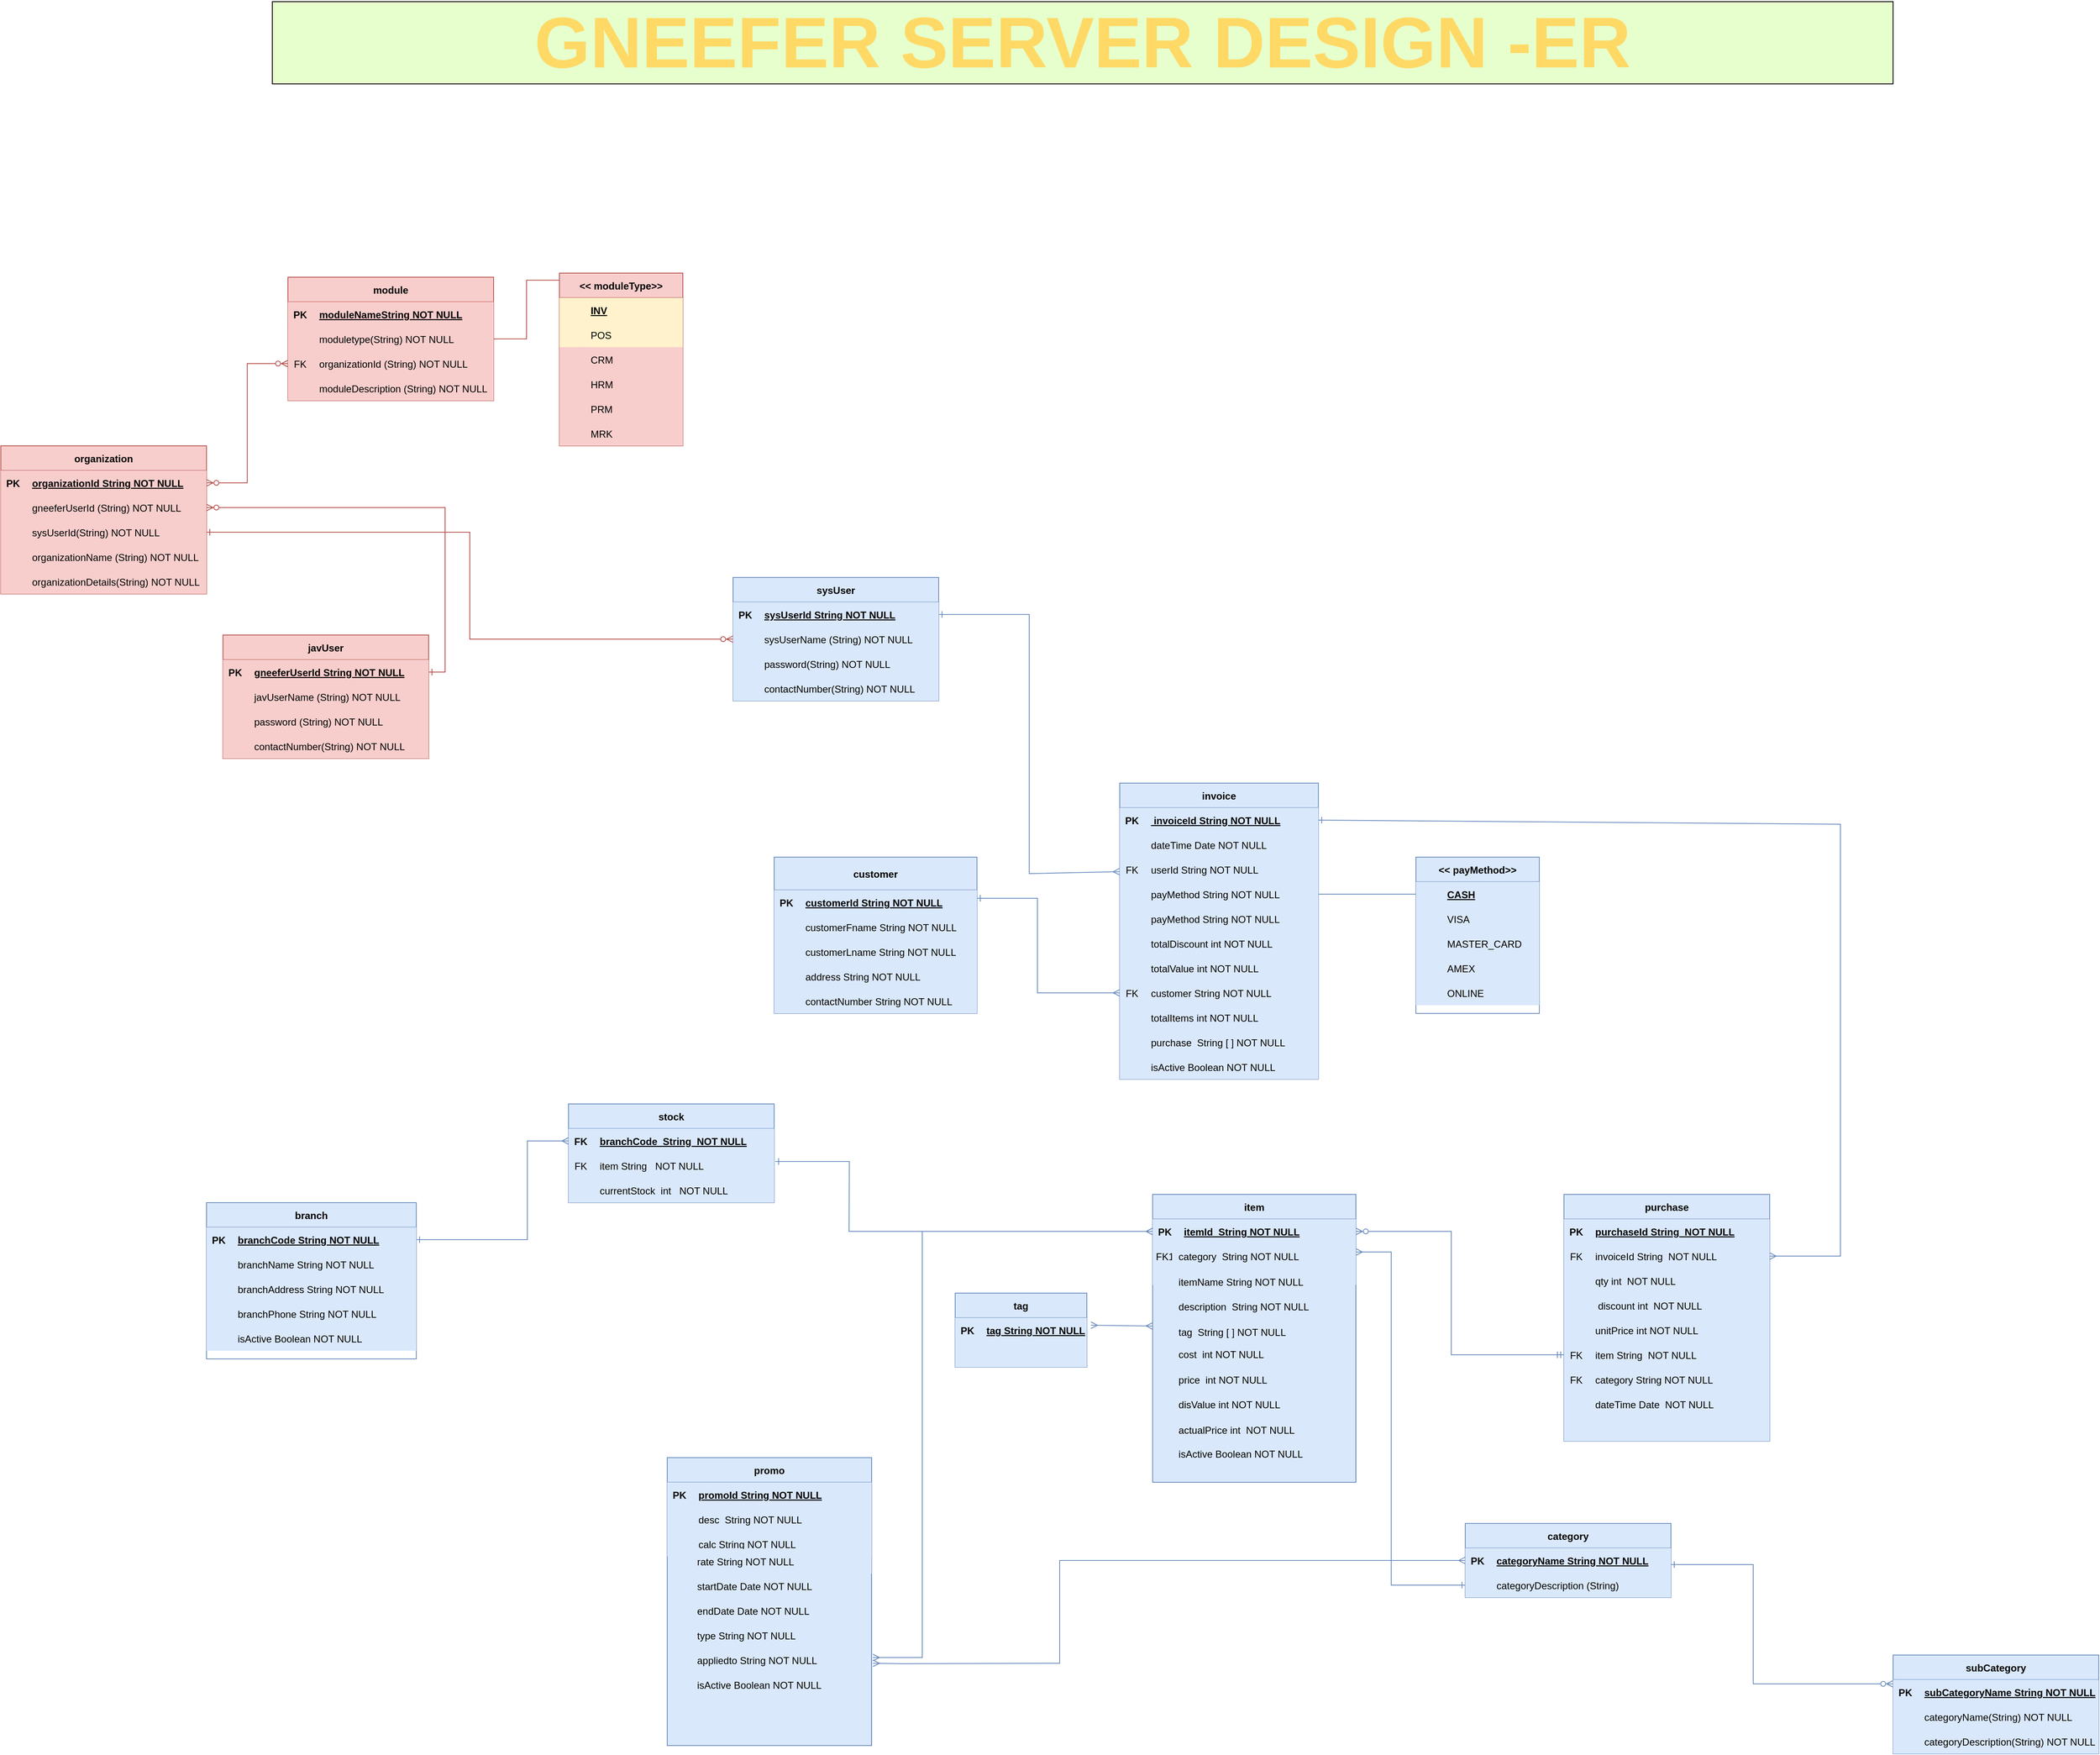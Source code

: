<mxfile version="14.9.6" type="github">
  <diagram id="R2lEEEUBdFMjLlhIrx00" name="Page-1">
    <mxGraphModel dx="4544" dy="3744" grid="1" gridSize="10" guides="1" tooltips="1" connect="1" arrows="1" fold="1" page="1" pageScale="1" pageWidth="850" pageHeight="1100" math="0" shadow="0" extFonts="Permanent Marker^https://fonts.googleapis.com/css?family=Permanent+Marker">
      <root>
        <mxCell id="0" />
        <mxCell id="1" parent="0" />
        <mxCell id="88DA4RzG58VflkBBN9f2-1" value="customer" style="shape=table;startSize=40;container=1;collapsible=1;childLayout=tableLayout;fixedRows=1;rowLines=0;fontStyle=1;align=center;resizeLast=1;fillColor=#dae8fc;strokeColor=#6c8ebf;" vertex="1" parent="1">
          <mxGeometry x="-90" y="-590" width="246.47" height="190" as="geometry" />
        </mxCell>
        <mxCell id="88DA4RzG58VflkBBN9f2-2" value="" style="shape=partialRectangle;collapsible=0;dropTarget=0;pointerEvents=0;fillColor=#dae8fc;points=[[0,0.5],[1,0.5]];portConstraint=eastwest;top=0;left=0;right=0;bottom=1;strokeColor=#6c8ebf;" vertex="1" parent="88DA4RzG58VflkBBN9f2-1">
          <mxGeometry y="40" width="246.47" height="30" as="geometry" />
        </mxCell>
        <mxCell id="88DA4RzG58VflkBBN9f2-3" value="PK" style="shape=partialRectangle;overflow=hidden;connectable=0;fillColor=#dae8fc;top=0;left=0;bottom=0;right=0;fontStyle=1;strokeColor=#6c8ebf;" vertex="1" parent="88DA4RzG58VflkBBN9f2-2">
          <mxGeometry width="30" height="30" as="geometry" />
        </mxCell>
        <mxCell id="88DA4RzG58VflkBBN9f2-4" value="customerId String NOT NULL " style="shape=partialRectangle;overflow=hidden;connectable=0;fillColor=#dae8fc;top=0;left=0;bottom=0;right=0;align=left;spacingLeft=6;fontStyle=5;strokeColor=#6c8ebf;" vertex="1" parent="88DA4RzG58VflkBBN9f2-2">
          <mxGeometry x="30" width="216.47" height="30" as="geometry" />
        </mxCell>
        <mxCell id="88DA4RzG58VflkBBN9f2-5" value="" style="shape=partialRectangle;collapsible=0;dropTarget=0;pointerEvents=0;fillColor=#dae8fc;points=[[0,0.5],[1,0.5]];portConstraint=eastwest;top=0;left=0;right=0;bottom=0;strokeColor=#6c8ebf;" vertex="1" parent="88DA4RzG58VflkBBN9f2-1">
          <mxGeometry y="70" width="246.47" height="30" as="geometry" />
        </mxCell>
        <mxCell id="88DA4RzG58VflkBBN9f2-6" value="" style="shape=partialRectangle;overflow=hidden;connectable=0;fillColor=#dae8fc;top=0;left=0;bottom=0;right=0;strokeColor=#6c8ebf;" vertex="1" parent="88DA4RzG58VflkBBN9f2-5">
          <mxGeometry width="30" height="30" as="geometry" />
        </mxCell>
        <mxCell id="88DA4RzG58VflkBBN9f2-7" value="customerFname String NOT NULL" style="shape=partialRectangle;overflow=hidden;connectable=0;fillColor=#dae8fc;top=0;left=0;bottom=0;right=0;align=left;spacingLeft=6;strokeColor=#6c8ebf;" vertex="1" parent="88DA4RzG58VflkBBN9f2-5">
          <mxGeometry x="30" width="216.47" height="30" as="geometry" />
        </mxCell>
        <mxCell id="88DA4RzG58VflkBBN9f2-8" value="" style="shape=partialRectangle;collapsible=0;dropTarget=0;pointerEvents=0;fillColor=#dae8fc;points=[[0,0.5],[1,0.5]];portConstraint=eastwest;top=0;left=0;right=0;bottom=0;strokeColor=#6c8ebf;" vertex="1" parent="88DA4RzG58VflkBBN9f2-1">
          <mxGeometry y="100" width="246.47" height="30" as="geometry" />
        </mxCell>
        <mxCell id="88DA4RzG58VflkBBN9f2-9" value="" style="shape=partialRectangle;overflow=hidden;connectable=0;fillColor=#dae8fc;top=0;left=0;bottom=0;right=0;strokeColor=#6c8ebf;" vertex="1" parent="88DA4RzG58VflkBBN9f2-8">
          <mxGeometry width="30" height="30" as="geometry" />
        </mxCell>
        <mxCell id="88DA4RzG58VflkBBN9f2-10" value="customerLname String NOT NULL" style="shape=partialRectangle;overflow=hidden;connectable=0;fillColor=#dae8fc;top=0;left=0;bottom=0;right=0;align=left;spacingLeft=6;strokeColor=#6c8ebf;" vertex="1" parent="88DA4RzG58VflkBBN9f2-8">
          <mxGeometry x="30" width="216.47" height="30" as="geometry" />
        </mxCell>
        <mxCell id="88DA4RzG58VflkBBN9f2-11" value="" style="shape=partialRectangle;collapsible=0;dropTarget=0;pointerEvents=0;fillColor=#dae8fc;points=[[0,0.5],[1,0.5]];portConstraint=eastwest;top=0;left=0;right=0;bottom=0;strokeColor=#6c8ebf;" vertex="1" parent="88DA4RzG58VflkBBN9f2-1">
          <mxGeometry y="130" width="246.47" height="30" as="geometry" />
        </mxCell>
        <mxCell id="88DA4RzG58VflkBBN9f2-12" value="" style="shape=partialRectangle;overflow=hidden;connectable=0;fillColor=#dae8fc;top=0;left=0;bottom=0;right=0;strokeColor=#6c8ebf;" vertex="1" parent="88DA4RzG58VflkBBN9f2-11">
          <mxGeometry width="30" height="30" as="geometry" />
        </mxCell>
        <mxCell id="88DA4RzG58VflkBBN9f2-13" value="address String NOT NULL" style="shape=partialRectangle;overflow=hidden;connectable=0;fillColor=#dae8fc;top=0;left=0;bottom=0;right=0;align=left;spacingLeft=6;strokeColor=#6c8ebf;" vertex="1" parent="88DA4RzG58VflkBBN9f2-11">
          <mxGeometry x="30" width="216.47" height="30" as="geometry" />
        </mxCell>
        <mxCell id="88DA4RzG58VflkBBN9f2-14" value="" style="shape=partialRectangle;collapsible=0;dropTarget=0;pointerEvents=0;fillColor=#dae8fc;points=[[0,0.5],[1,0.5]];portConstraint=eastwest;top=0;left=0;right=0;bottom=0;strokeColor=#6c8ebf;" vertex="1" parent="88DA4RzG58VflkBBN9f2-1">
          <mxGeometry y="160" width="246.47" height="30" as="geometry" />
        </mxCell>
        <mxCell id="88DA4RzG58VflkBBN9f2-15" value="" style="shape=partialRectangle;overflow=hidden;connectable=0;fillColor=#dae8fc;top=0;left=0;bottom=0;right=0;strokeColor=#6c8ebf;" vertex="1" parent="88DA4RzG58VflkBBN9f2-14">
          <mxGeometry width="30" height="30" as="geometry" />
        </mxCell>
        <mxCell id="88DA4RzG58VflkBBN9f2-16" value="contactNumber String NOT NULL" style="shape=partialRectangle;overflow=hidden;connectable=0;fillColor=#dae8fc;top=0;left=0;bottom=0;right=0;align=left;spacingLeft=6;strokeColor=#6c8ebf;" vertex="1" parent="88DA4RzG58VflkBBN9f2-14">
          <mxGeometry x="30" width="216.47" height="30" as="geometry" />
        </mxCell>
        <mxCell id="88DA4RzG58VflkBBN9f2-17" value="invoice" style="shape=table;startSize=30;container=1;collapsible=1;childLayout=tableLayout;fixedRows=1;rowLines=0;fontStyle=1;align=center;resizeLast=1;fillColor=#dae8fc;strokeColor=#6c8ebf;" vertex="1" parent="1">
          <mxGeometry x="330" y="-680" width="241.47" height="360" as="geometry" />
        </mxCell>
        <mxCell id="88DA4RzG58VflkBBN9f2-18" value="" style="shape=partialRectangle;collapsible=0;dropTarget=0;pointerEvents=0;fillColor=#dae8fc;points=[[0,0.5],[1,0.5]];portConstraint=eastwest;top=0;left=0;right=0;bottom=1;strokeColor=#6c8ebf;" vertex="1" parent="88DA4RzG58VflkBBN9f2-17">
          <mxGeometry y="30" width="241.47" height="30" as="geometry" />
        </mxCell>
        <mxCell id="88DA4RzG58VflkBBN9f2-19" value="PK" style="shape=partialRectangle;overflow=hidden;connectable=0;fillColor=#dae8fc;top=0;left=0;bottom=0;right=0;fontStyle=1;strokeColor=#6c8ebf;" vertex="1" parent="88DA4RzG58VflkBBN9f2-18">
          <mxGeometry width="30" height="30" as="geometry" />
        </mxCell>
        <mxCell id="88DA4RzG58VflkBBN9f2-20" value=" invoiceId String NOT NULL " style="shape=partialRectangle;overflow=hidden;connectable=0;fillColor=#dae8fc;top=0;left=0;bottom=0;right=0;align=left;spacingLeft=6;fontStyle=5;strokeColor=#6c8ebf;" vertex="1" parent="88DA4RzG58VflkBBN9f2-18">
          <mxGeometry x="30" width="211.47" height="30" as="geometry" />
        </mxCell>
        <mxCell id="88DA4RzG58VflkBBN9f2-21" value="" style="shape=partialRectangle;collapsible=0;dropTarget=0;pointerEvents=0;fillColor=#dae8fc;points=[[0,0.5],[1,0.5]];portConstraint=eastwest;top=0;left=0;right=0;bottom=0;strokeColor=#6c8ebf;" vertex="1" parent="88DA4RzG58VflkBBN9f2-17">
          <mxGeometry y="60" width="241.47" height="30" as="geometry" />
        </mxCell>
        <mxCell id="88DA4RzG58VflkBBN9f2-22" value="" style="shape=partialRectangle;overflow=hidden;connectable=0;fillColor=#dae8fc;top=0;left=0;bottom=0;right=0;strokeColor=#6c8ebf;" vertex="1" parent="88DA4RzG58VflkBBN9f2-21">
          <mxGeometry width="30" height="30" as="geometry" />
        </mxCell>
        <mxCell id="88DA4RzG58VflkBBN9f2-23" value="dateTime Date NOT NULL" style="shape=partialRectangle;overflow=hidden;connectable=0;fillColor=#dae8fc;top=0;left=0;bottom=0;right=0;align=left;spacingLeft=6;strokeColor=#6c8ebf;" vertex="1" parent="88DA4RzG58VflkBBN9f2-21">
          <mxGeometry x="30" width="211.47" height="30" as="geometry" />
        </mxCell>
        <mxCell id="88DA4RzG58VflkBBN9f2-24" value="" style="shape=partialRectangle;collapsible=0;dropTarget=0;pointerEvents=0;fillColor=#dae8fc;points=[[0,0.5],[1,0.5]];portConstraint=eastwest;top=0;left=0;right=0;bottom=0;strokeColor=#6c8ebf;" vertex="1" parent="88DA4RzG58VflkBBN9f2-17">
          <mxGeometry y="90" width="241.47" height="30" as="geometry" />
        </mxCell>
        <mxCell id="88DA4RzG58VflkBBN9f2-25" value="FK" style="shape=partialRectangle;overflow=hidden;connectable=0;fillColor=#dae8fc;top=0;left=0;bottom=0;right=0;strokeColor=#6c8ebf;" vertex="1" parent="88DA4RzG58VflkBBN9f2-24">
          <mxGeometry width="30" height="30" as="geometry" />
        </mxCell>
        <mxCell id="88DA4RzG58VflkBBN9f2-26" value="userId String NOT NULL" style="shape=partialRectangle;overflow=hidden;connectable=0;fillColor=#dae8fc;top=0;left=0;bottom=0;right=0;align=left;spacingLeft=6;strokeColor=#6c8ebf;" vertex="1" parent="88DA4RzG58VflkBBN9f2-24">
          <mxGeometry x="30" width="211.47" height="30" as="geometry" />
        </mxCell>
        <mxCell id="88DA4RzG58VflkBBN9f2-27" value="" style="shape=partialRectangle;collapsible=0;dropTarget=0;pointerEvents=0;fillColor=#dae8fc;points=[[0,0.5],[1,0.5]];portConstraint=eastwest;top=0;left=0;right=0;bottom=0;strokeColor=#6c8ebf;" vertex="1" parent="88DA4RzG58VflkBBN9f2-17">
          <mxGeometry y="120" width="241.47" height="30" as="geometry" />
        </mxCell>
        <mxCell id="88DA4RzG58VflkBBN9f2-28" value="" style="shape=partialRectangle;overflow=hidden;connectable=0;fillColor=#dae8fc;top=0;left=0;bottom=0;right=0;strokeColor=#6c8ebf;" vertex="1" parent="88DA4RzG58VflkBBN9f2-27">
          <mxGeometry width="30" height="30" as="geometry" />
        </mxCell>
        <mxCell id="88DA4RzG58VflkBBN9f2-29" value="payMethod String NOT NULL" style="shape=partialRectangle;overflow=hidden;connectable=0;fillColor=#dae8fc;top=0;left=0;bottom=0;right=0;align=left;spacingLeft=6;strokeColor=#6c8ebf;" vertex="1" parent="88DA4RzG58VflkBBN9f2-27">
          <mxGeometry x="30" width="211.47" height="30" as="geometry" />
        </mxCell>
        <mxCell id="88DA4RzG58VflkBBN9f2-49" value="" style="shape=partialRectangle;collapsible=0;dropTarget=0;pointerEvents=0;fillColor=#dae8fc;points=[[0,0.5],[1,0.5]];portConstraint=eastwest;top=0;left=0;right=0;bottom=0;strokeColor=#6c8ebf;" vertex="1" parent="88DA4RzG58VflkBBN9f2-17">
          <mxGeometry y="150" width="241.47" height="30" as="geometry" />
        </mxCell>
        <mxCell id="88DA4RzG58VflkBBN9f2-50" value="" style="shape=partialRectangle;overflow=hidden;connectable=0;fillColor=#dae8fc;top=0;left=0;bottom=0;right=0;strokeColor=#6c8ebf;" vertex="1" parent="88DA4RzG58VflkBBN9f2-49">
          <mxGeometry width="30" height="30" as="geometry" />
        </mxCell>
        <mxCell id="88DA4RzG58VflkBBN9f2-51" value="payMethod String NOT NULL" style="shape=partialRectangle;overflow=hidden;connectable=0;fillColor=#dae8fc;top=0;left=0;bottom=0;right=0;align=left;spacingLeft=6;strokeColor=#6c8ebf;" vertex="1" parent="88DA4RzG58VflkBBN9f2-49">
          <mxGeometry x="30" width="211.47" height="30" as="geometry" />
        </mxCell>
        <mxCell id="88DA4RzG58VflkBBN9f2-30" value="" style="shape=partialRectangle;collapsible=0;dropTarget=0;pointerEvents=0;fillColor=#dae8fc;points=[[0,0.5],[1,0.5]];portConstraint=eastwest;top=0;left=0;right=0;bottom=0;strokeColor=#6c8ebf;" vertex="1" parent="88DA4RzG58VflkBBN9f2-17">
          <mxGeometry y="180" width="241.47" height="30" as="geometry" />
        </mxCell>
        <mxCell id="88DA4RzG58VflkBBN9f2-31" value="" style="shape=partialRectangle;overflow=hidden;connectable=0;fillColor=#dae8fc;top=0;left=0;bottom=0;right=0;strokeColor=#6c8ebf;" vertex="1" parent="88DA4RzG58VflkBBN9f2-30">
          <mxGeometry width="30" height="30" as="geometry" />
        </mxCell>
        <mxCell id="88DA4RzG58VflkBBN9f2-32" value="totalDiscount int NOT NULL" style="shape=partialRectangle;overflow=hidden;connectable=0;fillColor=#dae8fc;top=0;left=0;bottom=0;right=0;align=left;spacingLeft=6;strokeColor=#6c8ebf;" vertex="1" parent="88DA4RzG58VflkBBN9f2-30">
          <mxGeometry x="30" width="211.47" height="30" as="geometry" />
        </mxCell>
        <mxCell id="88DA4RzG58VflkBBN9f2-33" value="" style="shape=partialRectangle;collapsible=0;dropTarget=0;pointerEvents=0;fillColor=#dae8fc;points=[[0,0.5],[1,0.5]];portConstraint=eastwest;top=0;left=0;right=0;bottom=0;strokeColor=#6c8ebf;" vertex="1" parent="88DA4RzG58VflkBBN9f2-17">
          <mxGeometry y="210" width="241.47" height="30" as="geometry" />
        </mxCell>
        <mxCell id="88DA4RzG58VflkBBN9f2-34" value="" style="shape=partialRectangle;overflow=hidden;connectable=0;fillColor=#dae8fc;top=0;left=0;bottom=0;right=0;strokeColor=#6c8ebf;" vertex="1" parent="88DA4RzG58VflkBBN9f2-33">
          <mxGeometry width="30" height="30" as="geometry" />
        </mxCell>
        <mxCell id="88DA4RzG58VflkBBN9f2-35" value="totalValue int NOT NULL" style="shape=partialRectangle;overflow=hidden;connectable=0;fillColor=#dae8fc;top=0;left=0;bottom=0;right=0;align=left;spacingLeft=6;strokeColor=#6c8ebf;" vertex="1" parent="88DA4RzG58VflkBBN9f2-33">
          <mxGeometry x="30" width="211.47" height="30" as="geometry" />
        </mxCell>
        <mxCell id="88DA4RzG58VflkBBN9f2-36" value="" style="shape=partialRectangle;collapsible=0;dropTarget=0;pointerEvents=0;fillColor=#dae8fc;points=[[0,0.5],[1,0.5]];portConstraint=eastwest;top=0;left=0;right=0;bottom=0;strokeColor=#6c8ebf;" vertex="1" parent="88DA4RzG58VflkBBN9f2-17">
          <mxGeometry y="240" width="241.47" height="30" as="geometry" />
        </mxCell>
        <mxCell id="88DA4RzG58VflkBBN9f2-37" value="FK" style="shape=partialRectangle;overflow=hidden;connectable=0;fillColor=#dae8fc;top=0;left=0;bottom=0;right=0;strokeColor=#6c8ebf;" vertex="1" parent="88DA4RzG58VflkBBN9f2-36">
          <mxGeometry width="30" height="30" as="geometry" />
        </mxCell>
        <mxCell id="88DA4RzG58VflkBBN9f2-38" value="customer String NOT NULL" style="shape=partialRectangle;overflow=hidden;connectable=0;fillColor=#dae8fc;top=0;left=0;bottom=0;right=0;align=left;spacingLeft=6;strokeColor=#6c8ebf;" vertex="1" parent="88DA4RzG58VflkBBN9f2-36">
          <mxGeometry x="30" width="211.47" height="30" as="geometry" />
        </mxCell>
        <mxCell id="88DA4RzG58VflkBBN9f2-39" value="" style="shape=partialRectangle;collapsible=0;dropTarget=0;pointerEvents=0;fillColor=#dae8fc;points=[[0,0.5],[1,0.5]];portConstraint=eastwest;top=0;left=0;right=0;bottom=0;strokeColor=#6c8ebf;" vertex="1" parent="88DA4RzG58VflkBBN9f2-17">
          <mxGeometry y="270" width="241.47" height="30" as="geometry" />
        </mxCell>
        <mxCell id="88DA4RzG58VflkBBN9f2-40" value="" style="shape=partialRectangle;overflow=hidden;connectable=0;fillColor=#dae8fc;top=0;left=0;bottom=0;right=0;strokeColor=#6c8ebf;" vertex="1" parent="88DA4RzG58VflkBBN9f2-39">
          <mxGeometry width="30" height="30" as="geometry" />
        </mxCell>
        <mxCell id="88DA4RzG58VflkBBN9f2-41" value="totalItems int NOT NULL" style="shape=partialRectangle;overflow=hidden;connectable=0;fillColor=#dae8fc;top=0;left=0;bottom=0;right=0;align=left;spacingLeft=6;strokeColor=#6c8ebf;" vertex="1" parent="88DA4RzG58VflkBBN9f2-39">
          <mxGeometry x="30" width="211.47" height="30" as="geometry" />
        </mxCell>
        <mxCell id="88DA4RzG58VflkBBN9f2-42" value="" style="shape=partialRectangle;collapsible=0;dropTarget=0;pointerEvents=0;fillColor=#dae8fc;points=[[0,0.5],[1,0.5]];portConstraint=eastwest;top=0;left=0;right=0;bottom=0;strokeColor=#6c8ebf;" vertex="1" parent="88DA4RzG58VflkBBN9f2-17">
          <mxGeometry y="300" width="241.47" height="30" as="geometry" />
        </mxCell>
        <mxCell id="88DA4RzG58VflkBBN9f2-43" value="" style="shape=partialRectangle;overflow=hidden;connectable=0;fillColor=#dae8fc;top=0;left=0;bottom=0;right=0;strokeColor=#6c8ebf;" vertex="1" parent="88DA4RzG58VflkBBN9f2-42">
          <mxGeometry width="30" height="30" as="geometry" />
        </mxCell>
        <mxCell id="88DA4RzG58VflkBBN9f2-44" value="purchase  String [ ] NOT NULL" style="shape=partialRectangle;overflow=hidden;connectable=0;fillColor=#dae8fc;top=0;left=0;bottom=0;right=0;align=left;spacingLeft=6;strokeColor=#6c8ebf;" vertex="1" parent="88DA4RzG58VflkBBN9f2-42">
          <mxGeometry x="30" width="211.47" height="30" as="geometry" />
        </mxCell>
        <mxCell id="88DA4RzG58VflkBBN9f2-45" value="" style="shape=partialRectangle;collapsible=0;dropTarget=0;pointerEvents=0;fillColor=#dae8fc;points=[[0,0.5],[1,0.5]];portConstraint=eastwest;top=0;left=0;right=0;bottom=0;strokeColor=#6c8ebf;" vertex="1" parent="88DA4RzG58VflkBBN9f2-17">
          <mxGeometry y="330" width="241.47" height="30" as="geometry" />
        </mxCell>
        <mxCell id="88DA4RzG58VflkBBN9f2-46" value="" style="shape=partialRectangle;overflow=hidden;connectable=0;fillColor=#dae8fc;top=0;left=0;bottom=0;right=0;strokeColor=#6c8ebf;" vertex="1" parent="88DA4RzG58VflkBBN9f2-45">
          <mxGeometry width="30" height="30" as="geometry" />
        </mxCell>
        <mxCell id="88DA4RzG58VflkBBN9f2-47" value="isActive Boolean NOT NULL" style="shape=partialRectangle;overflow=hidden;connectable=0;fillColor=#dae8fc;top=0;left=0;bottom=0;right=0;align=left;spacingLeft=6;strokeColor=#6c8ebf;" vertex="1" parent="88DA4RzG58VflkBBN9f2-45">
          <mxGeometry x="30" width="211.47" height="30" as="geometry" />
        </mxCell>
        <mxCell id="88DA4RzG58VflkBBN9f2-48" style="edgeStyle=none;rounded=0;orthogonalLoop=1;jettySize=auto;html=1;entryX=0;entryY=0.5;entryDx=0;entryDy=0;startArrow=ERone;startFill=0;endArrow=ERmany;endFill=0;exitX=1;exitY=0.5;exitDx=0;exitDy=0;fillColor=#dae8fc;strokeColor=#6c8ebf;" edge="1" parent="1" target="88DA4RzG58VflkBBN9f2-36">
          <mxGeometry relative="1" as="geometry">
            <Array as="points">
              <mxPoint x="230" y="-540" />
              <mxPoint x="230" y="-425" />
            </Array>
            <mxPoint x="156.47" y="-540" as="sourcePoint" />
            <mxPoint x="263" y="-470" as="targetPoint" />
          </mxGeometry>
        </mxCell>
        <mxCell id="88DA4RzG58VflkBBN9f2-52" value="&lt;&lt; payMethod&gt;&gt;" style="shape=table;startSize=30;container=1;collapsible=1;childLayout=tableLayout;fixedRows=1;rowLines=0;fontStyle=1;align=center;resizeLast=1;fillColor=#dae8fc;strokeColor=#6c8ebf;" vertex="1" parent="1">
          <mxGeometry x="690" y="-590" width="150" height="190" as="geometry" />
        </mxCell>
        <mxCell id="88DA4RzG58VflkBBN9f2-53" value="" style="shape=partialRectangle;collapsible=0;dropTarget=0;pointerEvents=0;fillColor=#dae8fc;points=[[0,0.5],[1,0.5]];portConstraint=eastwest;top=0;left=0;right=0;bottom=1;strokeColor=#6c8ebf;" vertex="1" parent="88DA4RzG58VflkBBN9f2-52">
          <mxGeometry y="30" width="150" height="30" as="geometry" />
        </mxCell>
        <mxCell id="88DA4RzG58VflkBBN9f2-54" value="" style="shape=partialRectangle;overflow=hidden;connectable=0;fillColor=#dae8fc;top=0;left=0;bottom=0;right=0;fontStyle=1;strokeColor=#6c8ebf;" vertex="1" parent="88DA4RzG58VflkBBN9f2-53">
          <mxGeometry width="30" height="30" as="geometry" />
        </mxCell>
        <mxCell id="88DA4RzG58VflkBBN9f2-55" value="CASH" style="shape=partialRectangle;overflow=hidden;connectable=0;fillColor=#dae8fc;top=0;left=0;bottom=0;right=0;align=left;spacingLeft=6;fontStyle=5;strokeColor=#6c8ebf;" vertex="1" parent="88DA4RzG58VflkBBN9f2-53">
          <mxGeometry x="30" width="120" height="30" as="geometry" />
        </mxCell>
        <mxCell id="88DA4RzG58VflkBBN9f2-56" value="" style="shape=partialRectangle;collapsible=0;dropTarget=0;pointerEvents=0;fillColor=#dae8fc;points=[[0,0.5],[1,0.5]];portConstraint=eastwest;top=0;left=0;right=0;bottom=0;strokeColor=#6c8ebf;" vertex="1" parent="88DA4RzG58VflkBBN9f2-52">
          <mxGeometry y="60" width="150" height="30" as="geometry" />
        </mxCell>
        <mxCell id="88DA4RzG58VflkBBN9f2-57" value="" style="shape=partialRectangle;overflow=hidden;connectable=0;fillColor=#dae8fc;top=0;left=0;bottom=0;right=0;strokeColor=#6c8ebf;" vertex="1" parent="88DA4RzG58VflkBBN9f2-56">
          <mxGeometry width="30" height="30" as="geometry" />
        </mxCell>
        <mxCell id="88DA4RzG58VflkBBN9f2-58" value="VISA" style="shape=partialRectangle;overflow=hidden;connectable=0;fillColor=#dae8fc;top=0;left=0;bottom=0;right=0;align=left;spacingLeft=6;strokeColor=#6c8ebf;" vertex="1" parent="88DA4RzG58VflkBBN9f2-56">
          <mxGeometry x="30" width="120" height="30" as="geometry" />
        </mxCell>
        <mxCell id="88DA4RzG58VflkBBN9f2-59" value="" style="shape=partialRectangle;collapsible=0;dropTarget=0;pointerEvents=0;fillColor=#dae8fc;points=[[0,0.5],[1,0.5]];portConstraint=eastwest;top=0;left=0;right=0;bottom=0;strokeColor=#6c8ebf;" vertex="1" parent="88DA4RzG58VflkBBN9f2-52">
          <mxGeometry y="90" width="150" height="30" as="geometry" />
        </mxCell>
        <mxCell id="88DA4RzG58VflkBBN9f2-60" value="" style="shape=partialRectangle;overflow=hidden;connectable=0;fillColor=#dae8fc;top=0;left=0;bottom=0;right=0;strokeColor=#6c8ebf;" vertex="1" parent="88DA4RzG58VflkBBN9f2-59">
          <mxGeometry width="30" height="30" as="geometry" />
        </mxCell>
        <mxCell id="88DA4RzG58VflkBBN9f2-61" value="MASTER_CARD" style="shape=partialRectangle;overflow=hidden;connectable=0;fillColor=#dae8fc;top=0;left=0;bottom=0;right=0;align=left;spacingLeft=6;strokeColor=#6c8ebf;" vertex="1" parent="88DA4RzG58VflkBBN9f2-59">
          <mxGeometry x="30" width="120" height="30" as="geometry" />
        </mxCell>
        <mxCell id="88DA4RzG58VflkBBN9f2-62" value="" style="shape=partialRectangle;collapsible=0;dropTarget=0;pointerEvents=0;fillColor=#dae8fc;points=[[0,0.5],[1,0.5]];portConstraint=eastwest;top=0;left=0;right=0;bottom=0;strokeColor=#6c8ebf;" vertex="1" parent="88DA4RzG58VflkBBN9f2-52">
          <mxGeometry y="120" width="150" height="30" as="geometry" />
        </mxCell>
        <mxCell id="88DA4RzG58VflkBBN9f2-63" value="" style="shape=partialRectangle;overflow=hidden;connectable=0;fillColor=#dae8fc;top=0;left=0;bottom=0;right=0;strokeColor=#6c8ebf;" vertex="1" parent="88DA4RzG58VflkBBN9f2-62">
          <mxGeometry width="30" height="30" as="geometry" />
        </mxCell>
        <mxCell id="88DA4RzG58VflkBBN9f2-64" value="AMEX" style="shape=partialRectangle;overflow=hidden;connectable=0;fillColor=#dae8fc;top=0;left=0;bottom=0;right=0;align=left;spacingLeft=6;strokeColor=#6c8ebf;" vertex="1" parent="88DA4RzG58VflkBBN9f2-62">
          <mxGeometry x="30" width="120" height="30" as="geometry" />
        </mxCell>
        <mxCell id="88DA4RzG58VflkBBN9f2-65" value="" style="shape=partialRectangle;collapsible=0;dropTarget=0;pointerEvents=0;fillColor=#dae8fc;points=[[0,0.5],[1,0.5]];portConstraint=eastwest;top=0;left=0;right=0;bottom=0;strokeColor=#6c8ebf;" vertex="1" parent="88DA4RzG58VflkBBN9f2-52">
          <mxGeometry y="150" width="150" height="30" as="geometry" />
        </mxCell>
        <mxCell id="88DA4RzG58VflkBBN9f2-66" value="" style="shape=partialRectangle;overflow=hidden;connectable=0;fillColor=#dae8fc;top=0;left=0;bottom=0;right=0;strokeColor=#6c8ebf;" vertex="1" parent="88DA4RzG58VflkBBN9f2-65">
          <mxGeometry width="30" height="30" as="geometry" />
        </mxCell>
        <mxCell id="88DA4RzG58VflkBBN9f2-67" value="ONLINE" style="shape=partialRectangle;overflow=hidden;connectable=0;fillColor=#dae8fc;top=0;left=0;bottom=0;right=0;align=left;spacingLeft=6;strokeColor=#6c8ebf;" vertex="1" parent="88DA4RzG58VflkBBN9f2-65">
          <mxGeometry x="30" width="120" height="30" as="geometry" />
        </mxCell>
        <mxCell id="88DA4RzG58VflkBBN9f2-68" style="edgeStyle=none;rounded=0;orthogonalLoop=1;jettySize=auto;html=1;startArrow=none;startFill=0;endArrow=none;endFill=0;exitX=1;exitY=0.5;exitDx=0;exitDy=0;entryX=0;entryY=0.5;entryDx=0;entryDy=0;fillColor=#dae8fc;strokeColor=#6c8ebf;" edge="1" parent="1" target="88DA4RzG58VflkBBN9f2-53" source="88DA4RzG58VflkBBN9f2-27">
          <mxGeometry relative="1" as="geometry">
            <Array as="points" />
            <mxPoint x="601.47" y="-520" as="sourcePoint" />
          </mxGeometry>
        </mxCell>
        <mxCell id="88DA4RzG58VflkBBN9f2-69" value="purchase" style="shape=table;startSize=30;container=1;collapsible=1;childLayout=tableLayout;fixedRows=1;rowLines=0;fontStyle=1;align=center;resizeLast=1;fillColor=#dae8fc;strokeColor=#6c8ebf;" vertex="1" parent="1">
          <mxGeometry x="870" y="-180" width="250" height="300" as="geometry" />
        </mxCell>
        <mxCell id="88DA4RzG58VflkBBN9f2-70" value="" style="shape=partialRectangle;collapsible=0;dropTarget=0;pointerEvents=0;fillColor=#dae8fc;points=[[0,0.5],[1,0.5]];portConstraint=eastwest;top=0;left=0;right=0;bottom=1;strokeColor=#6c8ebf;" vertex="1" parent="88DA4RzG58VflkBBN9f2-69">
          <mxGeometry y="30" width="250" height="30" as="geometry" />
        </mxCell>
        <mxCell id="88DA4RzG58VflkBBN9f2-71" value="PK" style="shape=partialRectangle;overflow=hidden;connectable=0;fillColor=#dae8fc;top=0;left=0;bottom=0;right=0;fontStyle=1;strokeColor=#6c8ebf;" vertex="1" parent="88DA4RzG58VflkBBN9f2-70">
          <mxGeometry width="30" height="30" as="geometry" />
        </mxCell>
        <mxCell id="88DA4RzG58VflkBBN9f2-72" value="purchaseId String  NOT NULL " style="shape=partialRectangle;overflow=hidden;connectable=0;fillColor=#dae8fc;top=0;left=0;bottom=0;right=0;align=left;spacingLeft=6;fontStyle=5;strokeColor=#6c8ebf;" vertex="1" parent="88DA4RzG58VflkBBN9f2-70">
          <mxGeometry x="30" width="220" height="30" as="geometry" />
        </mxCell>
        <mxCell id="88DA4RzG58VflkBBN9f2-73" value="" style="shape=partialRectangle;collapsible=0;dropTarget=0;pointerEvents=0;fillColor=#dae8fc;points=[[0,0.5],[1,0.5]];portConstraint=eastwest;top=0;left=0;right=0;bottom=0;strokeColor=#6c8ebf;" vertex="1" parent="88DA4RzG58VflkBBN9f2-69">
          <mxGeometry y="60" width="250" height="30" as="geometry" />
        </mxCell>
        <mxCell id="88DA4RzG58VflkBBN9f2-74" value="FK" style="shape=partialRectangle;overflow=hidden;connectable=0;fillColor=#dae8fc;top=0;left=0;bottom=0;right=0;strokeColor=#6c8ebf;" vertex="1" parent="88DA4RzG58VflkBBN9f2-73">
          <mxGeometry width="30" height="30" as="geometry" />
        </mxCell>
        <mxCell id="88DA4RzG58VflkBBN9f2-75" value="invoiceId String  NOT NULL" style="shape=partialRectangle;overflow=hidden;connectable=0;fillColor=#dae8fc;top=0;left=0;bottom=0;right=0;align=left;spacingLeft=6;strokeColor=#6c8ebf;" vertex="1" parent="88DA4RzG58VflkBBN9f2-73">
          <mxGeometry x="30" width="220" height="30" as="geometry" />
        </mxCell>
        <mxCell id="88DA4RzG58VflkBBN9f2-76" value="" style="shape=partialRectangle;collapsible=0;dropTarget=0;pointerEvents=0;fillColor=#dae8fc;points=[[0,0.5],[1,0.5]];portConstraint=eastwest;top=0;left=0;right=0;bottom=0;strokeColor=#6c8ebf;" vertex="1" parent="88DA4RzG58VflkBBN9f2-69">
          <mxGeometry y="90" width="250" height="30" as="geometry" />
        </mxCell>
        <mxCell id="88DA4RzG58VflkBBN9f2-77" value="" style="shape=partialRectangle;overflow=hidden;connectable=0;fillColor=#dae8fc;top=0;left=0;bottom=0;right=0;strokeColor=#6c8ebf;" vertex="1" parent="88DA4RzG58VflkBBN9f2-76">
          <mxGeometry width="30" height="30" as="geometry" />
        </mxCell>
        <mxCell id="88DA4RzG58VflkBBN9f2-78" value="qty int  NOT NULL" style="shape=partialRectangle;overflow=hidden;connectable=0;fillColor=#dae8fc;top=0;left=0;bottom=0;right=0;align=left;spacingLeft=6;strokeColor=#6c8ebf;" vertex="1" parent="88DA4RzG58VflkBBN9f2-76">
          <mxGeometry x="30" width="220" height="30" as="geometry" />
        </mxCell>
        <mxCell id="88DA4RzG58VflkBBN9f2-79" value="" style="shape=partialRectangle;collapsible=0;dropTarget=0;pointerEvents=0;fillColor=#dae8fc;points=[[0,0.5],[1,0.5]];portConstraint=eastwest;top=0;left=0;right=0;bottom=0;strokeColor=#6c8ebf;" vertex="1" parent="88DA4RzG58VflkBBN9f2-69">
          <mxGeometry y="120" width="250" height="30" as="geometry" />
        </mxCell>
        <mxCell id="88DA4RzG58VflkBBN9f2-80" value="" style="shape=partialRectangle;overflow=hidden;connectable=0;fillColor=#dae8fc;top=0;left=0;bottom=0;right=0;strokeColor=#6c8ebf;" vertex="1" parent="88DA4RzG58VflkBBN9f2-79">
          <mxGeometry width="30" height="30" as="geometry" />
        </mxCell>
        <mxCell id="88DA4RzG58VflkBBN9f2-81" value=" discount int  NOT NULL" style="shape=partialRectangle;overflow=hidden;connectable=0;fillColor=#dae8fc;top=0;left=0;bottom=0;right=0;align=left;spacingLeft=6;strokeColor=#6c8ebf;" vertex="1" parent="88DA4RzG58VflkBBN9f2-79">
          <mxGeometry x="30" width="220" height="30" as="geometry" />
        </mxCell>
        <mxCell id="88DA4RzG58VflkBBN9f2-82" value="" style="shape=partialRectangle;collapsible=0;dropTarget=0;pointerEvents=0;fillColor=#dae8fc;points=[[0,0.5],[1,0.5]];portConstraint=eastwest;top=0;left=0;right=0;bottom=0;strokeColor=#6c8ebf;" vertex="1" parent="88DA4RzG58VflkBBN9f2-69">
          <mxGeometry y="150" width="250" height="30" as="geometry" />
        </mxCell>
        <mxCell id="88DA4RzG58VflkBBN9f2-83" value="" style="shape=partialRectangle;overflow=hidden;connectable=0;fillColor=#dae8fc;top=0;left=0;bottom=0;right=0;strokeColor=#6c8ebf;" vertex="1" parent="88DA4RzG58VflkBBN9f2-82">
          <mxGeometry width="30" height="30" as="geometry" />
        </mxCell>
        <mxCell id="88DA4RzG58VflkBBN9f2-84" value="unitPrice int NOT NULL" style="shape=partialRectangle;overflow=hidden;connectable=0;fillColor=#dae8fc;top=0;left=0;bottom=0;right=0;align=left;spacingLeft=6;strokeColor=#6c8ebf;" vertex="1" parent="88DA4RzG58VflkBBN9f2-82">
          <mxGeometry x="30" width="220" height="30" as="geometry" />
        </mxCell>
        <mxCell id="88DA4RzG58VflkBBN9f2-85" value="" style="shape=partialRectangle;collapsible=0;dropTarget=0;pointerEvents=0;fillColor=#dae8fc;points=[[0,0.5],[1,0.5]];portConstraint=eastwest;top=0;left=0;right=0;bottom=0;strokeColor=#6c8ebf;" vertex="1" parent="88DA4RzG58VflkBBN9f2-69">
          <mxGeometry y="180" width="250" height="30" as="geometry" />
        </mxCell>
        <mxCell id="88DA4RzG58VflkBBN9f2-86" value="FK" style="shape=partialRectangle;overflow=hidden;connectable=0;fillColor=#dae8fc;top=0;left=0;bottom=0;right=0;strokeColor=#6c8ebf;" vertex="1" parent="88DA4RzG58VflkBBN9f2-85">
          <mxGeometry width="30" height="30" as="geometry" />
        </mxCell>
        <mxCell id="88DA4RzG58VflkBBN9f2-87" value="item String  NOT NULL" style="shape=partialRectangle;overflow=hidden;connectable=0;fillColor=#dae8fc;top=0;left=0;bottom=0;right=0;align=left;spacingLeft=6;strokeColor=#6c8ebf;" vertex="1" parent="88DA4RzG58VflkBBN9f2-85">
          <mxGeometry x="30" width="220" height="30" as="geometry" />
        </mxCell>
        <mxCell id="88DA4RzG58VflkBBN9f2-88" value="" style="shape=partialRectangle;collapsible=0;dropTarget=0;pointerEvents=0;fillColor=#dae8fc;points=[[0,0.5],[1,0.5]];portConstraint=eastwest;top=0;left=0;right=0;bottom=0;strokeColor=#6c8ebf;" vertex="1" parent="88DA4RzG58VflkBBN9f2-69">
          <mxGeometry y="210" width="250" height="30" as="geometry" />
        </mxCell>
        <mxCell id="88DA4RzG58VflkBBN9f2-89" value="FK" style="shape=partialRectangle;overflow=hidden;connectable=0;fillColor=#dae8fc;top=0;left=0;bottom=0;right=0;strokeColor=#6c8ebf;" vertex="1" parent="88DA4RzG58VflkBBN9f2-88">
          <mxGeometry width="30" height="30" as="geometry" />
        </mxCell>
        <mxCell id="88DA4RzG58VflkBBN9f2-90" value="category String NOT NULL" style="shape=partialRectangle;overflow=hidden;connectable=0;fillColor=#dae8fc;top=0;left=0;bottom=0;right=0;align=left;spacingLeft=6;strokeColor=#6c8ebf;" vertex="1" parent="88DA4RzG58VflkBBN9f2-88">
          <mxGeometry x="30" width="220" height="30" as="geometry" />
        </mxCell>
        <mxCell id="88DA4RzG58VflkBBN9f2-91" value="" style="shape=partialRectangle;collapsible=0;dropTarget=0;pointerEvents=0;fillColor=#dae8fc;points=[[0,0.5],[1,0.5]];portConstraint=eastwest;top=0;left=0;right=0;bottom=0;strokeColor=#6c8ebf;" vertex="1" parent="88DA4RzG58VflkBBN9f2-69">
          <mxGeometry y="240" width="250" height="30" as="geometry" />
        </mxCell>
        <mxCell id="88DA4RzG58VflkBBN9f2-92" value="" style="shape=partialRectangle;overflow=hidden;connectable=0;fillColor=#dae8fc;top=0;left=0;bottom=0;right=0;strokeColor=#6c8ebf;" vertex="1" parent="88DA4RzG58VflkBBN9f2-91">
          <mxGeometry width="30" height="30" as="geometry" />
        </mxCell>
        <mxCell id="88DA4RzG58VflkBBN9f2-93" value="dateTime Date  NOT NULL" style="shape=partialRectangle;overflow=hidden;connectable=0;fillColor=#dae8fc;top=0;left=0;bottom=0;right=0;align=left;spacingLeft=6;strokeColor=#6c8ebf;" vertex="1" parent="88DA4RzG58VflkBBN9f2-91">
          <mxGeometry x="30" width="220" height="30" as="geometry" />
        </mxCell>
        <mxCell id="88DA4RzG58VflkBBN9f2-94" value="" style="shape=partialRectangle;collapsible=0;dropTarget=0;pointerEvents=0;fillColor=#dae8fc;points=[[0,0.5],[1,0.5]];portConstraint=eastwest;top=0;left=0;right=0;bottom=0;strokeColor=#6c8ebf;" vertex="1" parent="88DA4RzG58VflkBBN9f2-69">
          <mxGeometry y="270" width="250" height="30" as="geometry" />
        </mxCell>
        <mxCell id="88DA4RzG58VflkBBN9f2-95" value="" style="shape=partialRectangle;overflow=hidden;connectable=0;fillColor=#dae8fc;top=0;left=0;bottom=0;right=0;strokeColor=#6c8ebf;" vertex="1" parent="88DA4RzG58VflkBBN9f2-94">
          <mxGeometry width="30" height="30" as="geometry" />
        </mxCell>
        <mxCell id="88DA4RzG58VflkBBN9f2-96" value="" style="shape=partialRectangle;overflow=hidden;connectable=0;fillColor=#dae8fc;top=0;left=0;bottom=0;right=0;align=left;spacingLeft=6;strokeColor=#6c8ebf;" vertex="1" parent="88DA4RzG58VflkBBN9f2-94">
          <mxGeometry x="30" width="220" height="30" as="geometry" />
        </mxCell>
        <mxCell id="88DA4RzG58VflkBBN9f2-97" style="edgeStyle=none;rounded=0;orthogonalLoop=1;jettySize=auto;html=1;startArrow=ERmany;startFill=0;endArrow=ERone;endFill=0;entryX=1;entryY=0.5;entryDx=0;entryDy=0;exitX=1;exitY=0.5;exitDx=0;exitDy=0;fillColor=#dae8fc;strokeColor=#6c8ebf;" edge="1" parent="1" source="88DA4RzG58VflkBBN9f2-73" target="88DA4RzG58VflkBBN9f2-18">
          <mxGeometry relative="1" as="geometry">
            <mxPoint x="930.0" y="-620" as="targetPoint" />
            <mxPoint x="1135.53" y="-110" as="sourcePoint" />
            <Array as="points">
              <mxPoint x="1206" y="-105" />
              <mxPoint x="1206" y="-630" />
            </Array>
          </mxGeometry>
        </mxCell>
        <mxCell id="88DA4RzG58VflkBBN9f2-98" value="" style="group;fillColor=#dae8fc;strokeColor=#6c8ebf;" vertex="1" connectable="0" parent="1">
          <mxGeometry x="370" y="-180" width="247.06" height="350" as="geometry" />
        </mxCell>
        <mxCell id="88DA4RzG58VflkBBN9f2-99" value="item" style="shape=table;startSize=30;container=1;collapsible=1;childLayout=tableLayout;fixedRows=1;rowLines=0;fontStyle=1;align=center;resizeLast=1;fillColor=#dae8fc;strokeColor=#6c8ebf;" vertex="1" parent="88DA4RzG58VflkBBN9f2-98">
          <mxGeometry width="247.06" height="350" as="geometry" />
        </mxCell>
        <mxCell id="88DA4RzG58VflkBBN9f2-100" value="" style="shape=partialRectangle;collapsible=0;dropTarget=0;pointerEvents=0;fillColor=#dae8fc;points=[[0,0.5],[1,0.5]];portConstraint=eastwest;top=0;left=0;right=0;bottom=1;strokeColor=#6c8ebf;" vertex="1" parent="88DA4RzG58VflkBBN9f2-99">
          <mxGeometry y="30" width="247.06" height="30" as="geometry" />
        </mxCell>
        <mxCell id="88DA4RzG58VflkBBN9f2-101" value="PK" style="shape=partialRectangle;overflow=hidden;connectable=0;fillColor=#dae8fc;top=0;left=0;bottom=0;right=0;fontStyle=1;strokeColor=#6c8ebf;" vertex="1" parent="88DA4RzG58VflkBBN9f2-100">
          <mxGeometry width="30" height="30" as="geometry" />
        </mxCell>
        <mxCell id="88DA4RzG58VflkBBN9f2-102" value="itemId_String NOT NULL " style="shape=partialRectangle;overflow=hidden;connectable=0;fillColor=#dae8fc;top=0;left=0;bottom=0;right=0;align=left;spacingLeft=6;fontStyle=5;strokeColor=#6c8ebf;" vertex="1" parent="88DA4RzG58VflkBBN9f2-100">
          <mxGeometry x="30" width="217.06" height="30" as="geometry" />
        </mxCell>
        <mxCell id="88DA4RzG58VflkBBN9f2-103" value="" style="shape=partialRectangle;collapsible=0;dropTarget=0;pointerEvents=0;fillColor=#dae8fc;points=[[0,0.5],[1,0.5]];portConstraint=eastwest;top=0;left=0;right=0;bottom=0;strokeColor=#6c8ebf;" vertex="1" parent="88DA4RzG58VflkBBN9f2-99">
          <mxGeometry y="60" width="247.06" height="30" as="geometry" />
        </mxCell>
        <mxCell id="88DA4RzG58VflkBBN9f2-104" value="FK1" style="shape=partialRectangle;overflow=hidden;connectable=0;fillColor=#dae8fc;top=0;left=0;bottom=0;right=0;strokeColor=#6c8ebf;" vertex="1" parent="88DA4RzG58VflkBBN9f2-103">
          <mxGeometry width="30" height="30" as="geometry" />
        </mxCell>
        <mxCell id="88DA4RzG58VflkBBN9f2-105" value="" style="shape=partialRectangle;overflow=hidden;connectable=0;fillColor=#dae8fc;top=0;left=0;bottom=0;right=0;align=left;spacingLeft=6;strokeColor=#6c8ebf;" vertex="1" parent="88DA4RzG58VflkBBN9f2-103">
          <mxGeometry x="30" width="217.06" height="30" as="geometry" />
        </mxCell>
        <mxCell id="88DA4RzG58VflkBBN9f2-106" value="" style="shape=partialRectangle;collapsible=0;dropTarget=0;pointerEvents=0;fillColor=#dae8fc;points=[[0,0.5],[1,0.5]];portConstraint=eastwest;top=0;left=0;right=0;bottom=0;strokeColor=#6c8ebf;" vertex="1" parent="88DA4RzG58VflkBBN9f2-99">
          <mxGeometry y="90" width="247.06" height="20" as="geometry" />
        </mxCell>
        <mxCell id="88DA4RzG58VflkBBN9f2-107" value="" style="shape=partialRectangle;overflow=hidden;connectable=0;fillColor=#dae8fc;top=0;left=0;bottom=0;right=0;strokeColor=#6c8ebf;" vertex="1" parent="88DA4RzG58VflkBBN9f2-106">
          <mxGeometry width="30" height="20" as="geometry" />
        </mxCell>
        <mxCell id="88DA4RzG58VflkBBN9f2-108" value="" style="shape=partialRectangle;overflow=hidden;connectable=0;fillColor=#dae8fc;top=0;left=0;bottom=0;right=0;align=left;spacingLeft=6;strokeColor=#6c8ebf;" vertex="1" parent="88DA4RzG58VflkBBN9f2-106">
          <mxGeometry x="30" width="217.06" height="20" as="geometry" />
        </mxCell>
        <mxCell id="88DA4RzG58VflkBBN9f2-109" value="category  String NOT NULL " style="shape=partialRectangle;overflow=hidden;connectable=0;fillColor=#dae8fc;top=0;left=0;bottom=0;right=0;align=left;spacingLeft=6;strokeColor=#6c8ebf;" vertex="1" parent="88DA4RzG58VflkBBN9f2-98">
          <mxGeometry x="23.53" y="60" width="180" height="30" as="geometry" />
        </mxCell>
        <mxCell id="88DA4RzG58VflkBBN9f2-110" value="itemName String NOT NULL " style="shape=partialRectangle;overflow=hidden;connectable=0;fillColor=#dae8fc;top=0;left=0;bottom=0;right=0;align=left;spacingLeft=6;strokeColor=#6c8ebf;" vertex="1" parent="88DA4RzG58VflkBBN9f2-98">
          <mxGeometry x="23.53" y="91" width="200" height="30" as="geometry" />
        </mxCell>
        <mxCell id="88DA4RzG58VflkBBN9f2-111" value="tag  String [ ] NOT NULL " style="shape=partialRectangle;overflow=hidden;connectable=0;fillColor=#dae8fc;top=0;left=0;bottom=0;right=0;align=left;spacingLeft=6;strokeColor=#6c8ebf;" vertex="1" parent="88DA4RzG58VflkBBN9f2-98">
          <mxGeometry x="23.53" y="152" width="160" height="30" as="geometry" />
        </mxCell>
        <mxCell id="88DA4RzG58VflkBBN9f2-112" value="description  String NOT NULL " style="shape=partialRectangle;overflow=hidden;connectable=0;fillColor=#dae8fc;top=0;left=0;bottom=0;right=0;align=left;spacingLeft=6;strokeColor=#6c8ebf;" vertex="1" parent="88DA4RzG58VflkBBN9f2-98">
          <mxGeometry x="23.53" y="121" width="186.47" height="30" as="geometry" />
        </mxCell>
        <mxCell id="88DA4RzG58VflkBBN9f2-113" value="actualPrice int  NOT NULL " style="shape=partialRectangle;overflow=hidden;connectable=0;fillColor=#dae8fc;top=0;left=0;bottom=0;right=0;align=left;spacingLeft=6;strokeColor=#6c8ebf;" vertex="1" parent="88DA4RzG58VflkBBN9f2-98">
          <mxGeometry x="23.53" y="271" width="160" height="30" as="geometry" />
        </mxCell>
        <mxCell id="88DA4RzG58VflkBBN9f2-114" value="disValue int NOT NULL " style="shape=partialRectangle;overflow=hidden;connectable=0;fillColor=#dae8fc;top=0;left=0;bottom=0;right=0;align=left;spacingLeft=6;strokeColor=#6c8ebf;" vertex="1" parent="88DA4RzG58VflkBBN9f2-98">
          <mxGeometry x="23.53" y="240" width="160" height="30" as="geometry" />
        </mxCell>
        <mxCell id="88DA4RzG58VflkBBN9f2-115" value="price  int NOT NULL " style="shape=partialRectangle;overflow=hidden;connectable=0;fillColor=#dae8fc;top=0;left=0;bottom=0;right=0;align=left;spacingLeft=6;strokeColor=#6c8ebf;" vertex="1" parent="88DA4RzG58VflkBBN9f2-98">
          <mxGeometry x="23.53" y="210" width="160" height="30" as="geometry" />
        </mxCell>
        <mxCell id="88DA4RzG58VflkBBN9f2-116" value="cost  int NOT NULL " style="shape=partialRectangle;overflow=hidden;connectable=0;fillColor=#dae8fc;top=0;left=0;bottom=0;right=0;align=left;spacingLeft=6;strokeColor=#6c8ebf;" vertex="1" parent="88DA4RzG58VflkBBN9f2-98">
          <mxGeometry x="23.53" y="179" width="160" height="30" as="geometry" />
        </mxCell>
        <mxCell id="88DA4RzG58VflkBBN9f2-117" value="isActive Boolean NOT NULL " style="shape=partialRectangle;overflow=hidden;connectable=0;fillColor=#dae8fc;top=0;left=0;bottom=0;right=0;align=left;spacingLeft=6;strokeColor=#6c8ebf;" vertex="1" parent="88DA4RzG58VflkBBN9f2-98">
          <mxGeometry x="23.53" y="300" width="160" height="30" as="geometry" />
        </mxCell>
        <mxCell id="88DA4RzG58VflkBBN9f2-118" style="edgeStyle=none;rounded=0;orthogonalLoop=1;jettySize=auto;html=1;entryX=1;entryY=0.5;entryDx=0;entryDy=0;startArrow=ERmandOne;startFill=0;endArrow=ERzeroToMany;endFill=1;exitX=0;exitY=0.5;exitDx=0;exitDy=0;fillColor=#dae8fc;strokeColor=#6c8ebf;" edge="1" parent="1" source="88DA4RzG58VflkBBN9f2-85" target="88DA4RzG58VflkBBN9f2-100">
          <mxGeometry relative="1" as="geometry">
            <mxPoint x="802.94" as="sourcePoint" />
            <Array as="points">
              <mxPoint x="733" y="15" />
              <mxPoint x="733" y="-135" />
            </Array>
            <mxPoint x="650" y="-130" as="targetPoint" />
          </mxGeometry>
        </mxCell>
        <mxCell id="88DA4RzG58VflkBBN9f2-119" value="tag" style="shape=table;startSize=30;container=1;collapsible=1;childLayout=tableLayout;fixedRows=1;rowLines=0;fontStyle=1;align=center;resizeLast=1;fillColor=#dae8fc;strokeColor=#6c8ebf;" vertex="1" parent="1">
          <mxGeometry x="130" y="-60" width="160" height="90" as="geometry" />
        </mxCell>
        <mxCell id="88DA4RzG58VflkBBN9f2-120" value="" style="shape=partialRectangle;collapsible=0;dropTarget=0;pointerEvents=0;fillColor=#dae8fc;points=[[0,0.5],[1,0.5]];portConstraint=eastwest;top=0;left=0;right=0;bottom=1;strokeColor=#6c8ebf;" vertex="1" parent="88DA4RzG58VflkBBN9f2-119">
          <mxGeometry y="30" width="160" height="30" as="geometry" />
        </mxCell>
        <mxCell id="88DA4RzG58VflkBBN9f2-121" value="PK" style="shape=partialRectangle;overflow=hidden;connectable=0;fillColor=#dae8fc;top=0;left=0;bottom=0;right=0;fontStyle=1;strokeColor=#6c8ebf;" vertex="1" parent="88DA4RzG58VflkBBN9f2-120">
          <mxGeometry width="30" height="30" as="geometry" />
        </mxCell>
        <mxCell id="88DA4RzG58VflkBBN9f2-122" value="tag String NOT NULL " style="shape=partialRectangle;overflow=hidden;connectable=0;fillColor=#dae8fc;top=0;left=0;bottom=0;right=0;align=left;spacingLeft=6;fontStyle=5;strokeColor=#6c8ebf;" vertex="1" parent="88DA4RzG58VflkBBN9f2-120">
          <mxGeometry x="30" width="130" height="30" as="geometry" />
        </mxCell>
        <mxCell id="88DA4RzG58VflkBBN9f2-123" value="" style="shape=partialRectangle;collapsible=0;dropTarget=0;pointerEvents=0;fillColor=#dae8fc;points=[[0,0.5],[1,0.5]];portConstraint=eastwest;top=0;left=0;right=0;bottom=0;strokeColor=#6c8ebf;" vertex="1" parent="88DA4RzG58VflkBBN9f2-119">
          <mxGeometry y="60" width="160" height="30" as="geometry" />
        </mxCell>
        <mxCell id="88DA4RzG58VflkBBN9f2-124" value="" style="shape=partialRectangle;overflow=hidden;connectable=0;fillColor=#dae8fc;top=0;left=0;bottom=0;right=0;strokeColor=#6c8ebf;" vertex="1" parent="88DA4RzG58VflkBBN9f2-123">
          <mxGeometry width="30" height="30" as="geometry" />
        </mxCell>
        <mxCell id="88DA4RzG58VflkBBN9f2-125" value="" style="shape=partialRectangle;overflow=hidden;connectable=0;fillColor=#dae8fc;top=0;left=0;bottom=0;right=0;align=left;spacingLeft=6;strokeColor=#6c8ebf;" vertex="1" parent="88DA4RzG58VflkBBN9f2-123">
          <mxGeometry x="30" width="130" height="30" as="geometry" />
        </mxCell>
        <mxCell id="88DA4RzG58VflkBBN9f2-126" style="edgeStyle=none;rounded=0;orthogonalLoop=1;jettySize=auto;html=1;startArrow=ERmany;startFill=0;endArrow=ERmany;endFill=0;exitX=1.031;exitY=0.3;exitDx=0;exitDy=0;exitPerimeter=0;fillColor=#dae8fc;strokeColor=#6c8ebf;" edge="1" parent="1" source="88DA4RzG58VflkBBN9f2-120">
          <mxGeometry relative="1" as="geometry">
            <mxPoint x="370" y="-20" as="targetPoint" />
            <mxPoint x="290" y="-98.286" as="sourcePoint" />
          </mxGeometry>
        </mxCell>
        <mxCell id="88DA4RzG58VflkBBN9f2-132" style="edgeStyle=orthogonalEdgeStyle;rounded=0;orthogonalLoop=1;jettySize=auto;html=1;startArrow=ERzeroToMany;startFill=1;endArrow=ERone;endFill=0;strokeColor=#6c8ebf;fillColor=#dae8fc;" edge="1" parent="1" source="88DA4RzG58VflkBBN9f2-134" target="88DA4RzG58VflkBBN9f2-144">
          <mxGeometry relative="1" as="geometry">
            <Array as="points">
              <mxPoint x="1100" y="415" />
              <mxPoint x="1100" y="270" />
            </Array>
            <mxPoint x="1190" y="415" as="sourcePoint" />
            <mxPoint x="1030" y="270" as="targetPoint" />
          </mxGeometry>
        </mxCell>
        <mxCell id="88DA4RzG58VflkBBN9f2-133" value="subCategory" style="shape=table;startSize=30;container=1;collapsible=1;childLayout=tableLayout;fixedRows=1;rowLines=0;fontStyle=1;align=center;resizeLast=1;fillColor=#dae8fc;strokeColor=#6c8ebf;" vertex="1" parent="1">
          <mxGeometry x="1270" y="380" width="250" height="120" as="geometry" />
        </mxCell>
        <mxCell id="88DA4RzG58VflkBBN9f2-134" value="" style="shape=partialRectangle;collapsible=0;dropTarget=0;pointerEvents=0;fillColor=#dae8fc;points=[[0,0.5],[1,0.5]];portConstraint=eastwest;top=0;left=0;right=0;bottom=1;strokeColor=#6c8ebf;" vertex="1" parent="88DA4RzG58VflkBBN9f2-133">
          <mxGeometry y="30" width="250" height="30" as="geometry" />
        </mxCell>
        <mxCell id="88DA4RzG58VflkBBN9f2-135" value="PK" style="shape=partialRectangle;overflow=hidden;connectable=0;fillColor=#dae8fc;top=0;left=0;bottom=0;right=0;fontStyle=1;strokeColor=#6c8ebf;" vertex="1" parent="88DA4RzG58VflkBBN9f2-134">
          <mxGeometry width="30" height="30" as="geometry" />
        </mxCell>
        <mxCell id="88DA4RzG58VflkBBN9f2-136" value="subCategoryName String NOT NULL" style="shape=partialRectangle;overflow=hidden;connectable=0;fillColor=#dae8fc;top=0;left=0;bottom=0;right=0;align=left;spacingLeft=6;fontStyle=5;strokeColor=#6c8ebf;" vertex="1" parent="88DA4RzG58VflkBBN9f2-134">
          <mxGeometry x="30" width="220" height="30" as="geometry" />
        </mxCell>
        <mxCell id="88DA4RzG58VflkBBN9f2-137" value="" style="shape=partialRectangle;collapsible=0;dropTarget=0;pointerEvents=0;fillColor=#dae8fc;points=[[0,0.5],[1,0.5]];portConstraint=eastwest;top=0;left=0;right=0;bottom=0;strokeColor=#6c8ebf;" vertex="1" parent="88DA4RzG58VflkBBN9f2-133">
          <mxGeometry y="60" width="250" height="30" as="geometry" />
        </mxCell>
        <mxCell id="88DA4RzG58VflkBBN9f2-138" value="" style="shape=partialRectangle;overflow=hidden;connectable=0;fillColor=#dae8fc;top=0;left=0;bottom=0;right=0;strokeColor=#6c8ebf;" vertex="1" parent="88DA4RzG58VflkBBN9f2-137">
          <mxGeometry width="30" height="30" as="geometry" />
        </mxCell>
        <mxCell id="88DA4RzG58VflkBBN9f2-139" value="categoryName(String) NOT NULL" style="shape=partialRectangle;overflow=hidden;connectable=0;fillColor=#dae8fc;top=0;left=0;bottom=0;right=0;align=left;spacingLeft=6;strokeColor=#6c8ebf;" vertex="1" parent="88DA4RzG58VflkBBN9f2-137">
          <mxGeometry x="30" width="220" height="30" as="geometry" />
        </mxCell>
        <mxCell id="88DA4RzG58VflkBBN9f2-140" value="" style="shape=partialRectangle;collapsible=0;dropTarget=0;pointerEvents=0;fillColor=#dae8fc;points=[[0,0.5],[1,0.5]];portConstraint=eastwest;top=0;left=0;right=0;bottom=0;strokeColor=#6c8ebf;" vertex="1" parent="88DA4RzG58VflkBBN9f2-133">
          <mxGeometry y="90" width="250" height="30" as="geometry" />
        </mxCell>
        <mxCell id="88DA4RzG58VflkBBN9f2-141" value="" style="shape=partialRectangle;overflow=hidden;connectable=0;fillColor=#dae8fc;top=0;left=0;bottom=0;right=0;strokeColor=#6c8ebf;" vertex="1" parent="88DA4RzG58VflkBBN9f2-140">
          <mxGeometry width="30" height="30" as="geometry" />
        </mxCell>
        <mxCell id="88DA4RzG58VflkBBN9f2-142" value="categoryDescription(String) NOT NULL" style="shape=partialRectangle;overflow=hidden;connectable=0;fillColor=#dae8fc;top=0;left=0;bottom=0;right=0;align=left;spacingLeft=6;strokeColor=#6c8ebf;" vertex="1" parent="88DA4RzG58VflkBBN9f2-140">
          <mxGeometry x="30" width="220" height="30" as="geometry" />
        </mxCell>
        <mxCell id="88DA4RzG58VflkBBN9f2-143" value="category" style="shape=table;startSize=30;container=1;collapsible=1;childLayout=tableLayout;fixedRows=1;rowLines=0;fontStyle=1;align=center;resizeLast=1;fillColor=#dae8fc;strokeColor=#6c8ebf;" vertex="1" parent="1">
          <mxGeometry x="750" y="220" width="250" height="90" as="geometry" />
        </mxCell>
        <mxCell id="88DA4RzG58VflkBBN9f2-144" value="" style="shape=partialRectangle;collapsible=0;dropTarget=0;pointerEvents=0;fillColor=#dae8fc;points=[[0,0.5],[1,0.5]];portConstraint=eastwest;top=0;left=0;right=0;bottom=1;strokeColor=#6c8ebf;" vertex="1" parent="88DA4RzG58VflkBBN9f2-143">
          <mxGeometry y="30" width="250" height="30" as="geometry" />
        </mxCell>
        <mxCell id="88DA4RzG58VflkBBN9f2-145" value="PK" style="shape=partialRectangle;overflow=hidden;connectable=0;fillColor=#dae8fc;top=0;left=0;bottom=0;right=0;fontStyle=1;strokeColor=#6c8ebf;" vertex="1" parent="88DA4RzG58VflkBBN9f2-144">
          <mxGeometry width="30" height="30" as="geometry" />
        </mxCell>
        <mxCell id="88DA4RzG58VflkBBN9f2-146" value="categoryName String NOT NULL" style="shape=partialRectangle;overflow=hidden;connectable=0;fillColor=#dae8fc;top=0;left=0;bottom=0;right=0;align=left;spacingLeft=6;fontStyle=5;strokeColor=#6c8ebf;" vertex="1" parent="88DA4RzG58VflkBBN9f2-144">
          <mxGeometry x="30" width="220" height="30" as="geometry" />
        </mxCell>
        <mxCell id="88DA4RzG58VflkBBN9f2-147" value="" style="shape=partialRectangle;collapsible=0;dropTarget=0;pointerEvents=0;fillColor=#dae8fc;points=[[0,0.5],[1,0.5]];portConstraint=eastwest;top=0;left=0;right=0;bottom=0;strokeColor=#6c8ebf;" vertex="1" parent="88DA4RzG58VflkBBN9f2-143">
          <mxGeometry y="60" width="250" height="30" as="geometry" />
        </mxCell>
        <mxCell id="88DA4RzG58VflkBBN9f2-148" value="" style="shape=partialRectangle;overflow=hidden;connectable=0;fillColor=#dae8fc;top=0;left=0;bottom=0;right=0;strokeColor=#6c8ebf;" vertex="1" parent="88DA4RzG58VflkBBN9f2-147">
          <mxGeometry width="30" height="30" as="geometry" />
        </mxCell>
        <mxCell id="88DA4RzG58VflkBBN9f2-149" value="categoryDescription (String)" style="shape=partialRectangle;overflow=hidden;connectable=0;fillColor=#dae8fc;top=0;left=0;bottom=0;right=0;align=left;spacingLeft=6;strokeColor=#6c8ebf;" vertex="1" parent="88DA4RzG58VflkBBN9f2-147">
          <mxGeometry x="30" width="220" height="30" as="geometry" />
        </mxCell>
        <mxCell id="88DA4RzG58VflkBBN9f2-150" value="" style="group;fillColor=#dae8fc;strokeColor=#6c8ebf;" vertex="1" connectable="0" parent="1">
          <mxGeometry x="-220" y="140" width="248.39" height="350" as="geometry" />
        </mxCell>
        <mxCell id="88DA4RzG58VflkBBN9f2-151" value="promo" style="shape=table;startSize=30;container=1;collapsible=1;childLayout=tableLayout;fixedRows=1;rowLines=0;fontStyle=1;align=center;resizeLast=1;fillColor=#dae8fc;strokeColor=#6c8ebf;" vertex="1" parent="88DA4RzG58VflkBBN9f2-150">
          <mxGeometry width="248.39" height="350" as="geometry" />
        </mxCell>
        <mxCell id="88DA4RzG58VflkBBN9f2-152" value="" style="shape=partialRectangle;collapsible=0;dropTarget=0;pointerEvents=0;fillColor=#dae8fc;points=[[0,0.5],[1,0.5]];portConstraint=eastwest;top=0;left=0;right=0;bottom=1;strokeColor=#6c8ebf;" vertex="1" parent="88DA4RzG58VflkBBN9f2-151">
          <mxGeometry y="30" width="248.39" height="30" as="geometry" />
        </mxCell>
        <mxCell id="88DA4RzG58VflkBBN9f2-153" value="PK" style="shape=partialRectangle;overflow=hidden;connectable=0;fillColor=#dae8fc;top=0;left=0;bottom=0;right=0;fontStyle=1;strokeColor=#6c8ebf;" vertex="1" parent="88DA4RzG58VflkBBN9f2-152">
          <mxGeometry width="30" height="30" as="geometry" />
        </mxCell>
        <mxCell id="88DA4RzG58VflkBBN9f2-154" value="promoId String NOT NULL " style="shape=partialRectangle;overflow=hidden;connectable=0;fillColor=#dae8fc;top=0;left=0;bottom=0;right=0;align=left;spacingLeft=6;fontStyle=5;strokeColor=#6c8ebf;" vertex="1" parent="88DA4RzG58VflkBBN9f2-152">
          <mxGeometry x="30" width="218.39" height="30" as="geometry" />
        </mxCell>
        <mxCell id="88DA4RzG58VflkBBN9f2-155" value="" style="shape=partialRectangle;collapsible=0;dropTarget=0;pointerEvents=0;fillColor=#dae8fc;points=[[0,0.5],[1,0.5]];portConstraint=eastwest;top=0;left=0;right=0;bottom=0;strokeColor=#6c8ebf;" vertex="1" parent="88DA4RzG58VflkBBN9f2-151">
          <mxGeometry y="60" width="248.39" height="30" as="geometry" />
        </mxCell>
        <mxCell id="88DA4RzG58VflkBBN9f2-156" value="" style="shape=partialRectangle;overflow=hidden;connectable=0;fillColor=#dae8fc;top=0;left=0;bottom=0;right=0;strokeColor=#6c8ebf;" vertex="1" parent="88DA4RzG58VflkBBN9f2-155">
          <mxGeometry width="30" height="30" as="geometry" />
        </mxCell>
        <mxCell id="88DA4RzG58VflkBBN9f2-157" value="desc  String NOT NULL " style="shape=partialRectangle;overflow=hidden;connectable=0;fillColor=#dae8fc;top=0;left=0;bottom=0;right=0;align=left;spacingLeft=6;strokeColor=#6c8ebf;" vertex="1" parent="88DA4RzG58VflkBBN9f2-155">
          <mxGeometry x="30" width="218.39" height="30" as="geometry" />
        </mxCell>
        <mxCell id="88DA4RzG58VflkBBN9f2-158" value="" style="shape=partialRectangle;collapsible=0;dropTarget=0;pointerEvents=0;fillColor=#dae8fc;points=[[0,0.5],[1,0.5]];portConstraint=eastwest;top=0;left=0;right=0;bottom=0;strokeColor=#6c8ebf;" vertex="1" parent="88DA4RzG58VflkBBN9f2-151">
          <mxGeometry y="90" width="248.39" height="30" as="geometry" />
        </mxCell>
        <mxCell id="88DA4RzG58VflkBBN9f2-159" value="" style="shape=partialRectangle;overflow=hidden;connectable=0;fillColor=#dae8fc;top=0;left=0;bottom=0;right=0;strokeColor=#6c8ebf;" vertex="1" parent="88DA4RzG58VflkBBN9f2-158">
          <mxGeometry width="30" height="30" as="geometry" />
        </mxCell>
        <mxCell id="88DA4RzG58VflkBBN9f2-160" value="calc String NOT NULL" style="shape=partialRectangle;overflow=hidden;connectable=0;fillColor=#dae8fc;top=0;left=0;bottom=0;right=0;align=left;spacingLeft=6;strokeColor=#6c8ebf;" vertex="1" parent="88DA4RzG58VflkBBN9f2-158">
          <mxGeometry x="30" width="218.39" height="30" as="geometry" />
        </mxCell>
        <mxCell id="88DA4RzG58VflkBBN9f2-161" value="rate String NOT NULL" style="shape=partialRectangle;overflow=hidden;connectable=0;fillColor=#dae8fc;top=0;left=0;bottom=0;right=0;align=left;spacingLeft=6;strokeColor=#6c8ebf;" vertex="1" parent="88DA4RzG58VflkBBN9f2-150">
          <mxGeometry x="28.39" y="111" width="220" height="30" as="geometry" />
        </mxCell>
        <mxCell id="88DA4RzG58VflkBBN9f2-162" value="startDate Date NOT NULL" style="shape=partialRectangle;overflow=hidden;connectable=0;fillColor=#dae8fc;top=0;left=0;bottom=0;right=0;align=left;spacingLeft=6;strokeColor=#6c8ebf;" vertex="1" parent="88DA4RzG58VflkBBN9f2-150">
          <mxGeometry x="28.39" y="141" width="190" height="30" as="geometry" />
        </mxCell>
        <mxCell id="88DA4RzG58VflkBBN9f2-163" value="endDate Date NOT NULL" style="shape=partialRectangle;overflow=hidden;connectable=0;fillColor=#dae8fc;top=0;left=0;bottom=0;right=0;align=left;spacingLeft=6;strokeColor=#6c8ebf;" vertex="1" parent="88DA4RzG58VflkBBN9f2-150">
          <mxGeometry x="28.39" y="171" width="190" height="30" as="geometry" />
        </mxCell>
        <mxCell id="88DA4RzG58VflkBBN9f2-164" value="type String NOT NULL" style="shape=partialRectangle;overflow=hidden;connectable=0;fillColor=#dae8fc;top=0;left=0;bottom=0;right=0;align=left;spacingLeft=6;strokeColor=#6c8ebf;" vertex="1" parent="88DA4RzG58VflkBBN9f2-150">
          <mxGeometry x="28.39" y="201" width="190" height="30" as="geometry" />
        </mxCell>
        <mxCell id="88DA4RzG58VflkBBN9f2-165" value="appliedto String NOT NULL" style="shape=partialRectangle;overflow=hidden;connectable=0;fillColor=#dae8fc;top=0;left=0;bottom=0;right=0;align=left;spacingLeft=6;strokeColor=#6c8ebf;" vertex="1" parent="88DA4RzG58VflkBBN9f2-150">
          <mxGeometry x="28.39" y="231" width="171.61" height="30" as="geometry" />
        </mxCell>
        <mxCell id="88DA4RzG58VflkBBN9f2-166" value="isActive Boolean NOT NULL" style="shape=partialRectangle;overflow=hidden;connectable=0;fillColor=#dae8fc;top=0;left=0;bottom=0;right=0;align=left;spacingLeft=6;strokeColor=#6c8ebf;" vertex="1" parent="88DA4RzG58VflkBBN9f2-150">
          <mxGeometry x="28.39" y="261" width="190" height="30" as="geometry" />
        </mxCell>
        <mxCell id="88DA4RzG58VflkBBN9f2-167" style="edgeStyle=none;rounded=0;orthogonalLoop=1;jettySize=auto;html=1;startArrow=ERmany;startFill=0;endArrow=ERmany;endFill=0;entryX=0;entryY=0.5;entryDx=0;entryDy=0;fillColor=#dae8fc;strokeColor=#6c8ebf;" edge="1" parent="1" target="88DA4RzG58VflkBBN9f2-100">
          <mxGeometry relative="1" as="geometry">
            <mxPoint x="30" y="383" as="sourcePoint" />
            <Array as="points">
              <mxPoint x="90" y="383" />
              <mxPoint x="90" y="-135" />
            </Array>
            <mxPoint x="90" y="-140" as="targetPoint" />
          </mxGeometry>
        </mxCell>
        <mxCell id="88DA4RzG58VflkBBN9f2-168" style="edgeStyle=none;rounded=0;orthogonalLoop=1;jettySize=auto;html=1;startArrow=ERmany;startFill=0;endArrow=ERmany;endFill=0;exitX=0;exitY=0.5;exitDx=0;exitDy=0;entryX=1;entryY=0.75;entryDx=0;entryDy=0;fillColor=#dae8fc;strokeColor=#6c8ebf;" edge="1" parent="1" source="88DA4RzG58VflkBBN9f2-144">
          <mxGeometry relative="1" as="geometry">
            <mxPoint x="30.0" y="390" as="targetPoint" />
            <Array as="points">
              <mxPoint x="257" y="265" />
              <mxPoint x="257" y="390" />
              <mxPoint x="66.61" y="390.5" />
            </Array>
            <mxPoint x="635.61" y="520.85" as="sourcePoint" />
          </mxGeometry>
        </mxCell>
        <mxCell id="88DA4RzG58VflkBBN9f2-169" style="edgeStyle=none;rounded=0;orthogonalLoop=1;jettySize=auto;html=1;entryX=1;entryY=0.5;entryDx=0;entryDy=0;startArrow=ERone;startFill=0;endArrow=ERmany;endFill=0;exitX=0;exitY=0.5;exitDx=0;exitDy=0;fillColor=#dae8fc;strokeColor=#6c8ebf;" edge="1" parent="1" source="88DA4RzG58VflkBBN9f2-147">
          <mxGeometry relative="1" as="geometry">
            <mxPoint x="740" y="245" as="sourcePoint" />
            <Array as="points">
              <mxPoint x="660" y="295" />
              <mxPoint x="660" y="75" />
              <mxPoint x="660" y="5" />
              <mxPoint x="660" y="-110" />
            </Array>
            <mxPoint x="617.06" y="-110" as="targetPoint" />
          </mxGeometry>
        </mxCell>
        <mxCell id="88DA4RzG58VflkBBN9f2-170" value="stock" style="shape=table;startSize=30;container=1;collapsible=1;childLayout=tableLayout;fixedRows=1;rowLines=0;fontStyle=1;align=center;resizeLast=1;fillColor=#dae8fc;strokeColor=#6c8ebf;" vertex="1" parent="1">
          <mxGeometry x="-340" y="-290" width="250" height="120" as="geometry" />
        </mxCell>
        <mxCell id="88DA4RzG58VflkBBN9f2-171" value="" style="shape=partialRectangle;collapsible=0;dropTarget=0;pointerEvents=0;fillColor=#dae8fc;points=[[0,0.5],[1,0.5]];portConstraint=eastwest;top=0;left=0;right=0;bottom=1;strokeColor=#6c8ebf;" vertex="1" parent="88DA4RzG58VflkBBN9f2-170">
          <mxGeometry y="30" width="250" height="30" as="geometry" />
        </mxCell>
        <mxCell id="88DA4RzG58VflkBBN9f2-172" value="FK" style="shape=partialRectangle;overflow=hidden;connectable=0;fillColor=#dae8fc;top=0;left=0;bottom=0;right=0;fontStyle=1;strokeColor=#6c8ebf;" vertex="1" parent="88DA4RzG58VflkBBN9f2-171">
          <mxGeometry width="30" height="30" as="geometry" />
        </mxCell>
        <mxCell id="88DA4RzG58VflkBBN9f2-173" value="branchCode  String  NOT NULL " style="shape=partialRectangle;overflow=hidden;connectable=0;fillColor=#dae8fc;top=0;left=0;bottom=0;right=0;align=left;spacingLeft=6;fontStyle=5;strokeColor=#6c8ebf;" vertex="1" parent="88DA4RzG58VflkBBN9f2-171">
          <mxGeometry x="30" width="220" height="30" as="geometry" />
        </mxCell>
        <mxCell id="88DA4RzG58VflkBBN9f2-174" value="" style="shape=partialRectangle;collapsible=0;dropTarget=0;pointerEvents=0;fillColor=#dae8fc;points=[[0,0.5],[1,0.5]];portConstraint=eastwest;top=0;left=0;right=0;bottom=0;strokeColor=#6c8ebf;" vertex="1" parent="88DA4RzG58VflkBBN9f2-170">
          <mxGeometry y="60" width="250" height="30" as="geometry" />
        </mxCell>
        <mxCell id="88DA4RzG58VflkBBN9f2-175" value="FK" style="shape=partialRectangle;overflow=hidden;connectable=0;fillColor=#dae8fc;top=0;left=0;bottom=0;right=0;strokeColor=#6c8ebf;" vertex="1" parent="88DA4RzG58VflkBBN9f2-174">
          <mxGeometry width="30" height="30" as="geometry" />
        </mxCell>
        <mxCell id="88DA4RzG58VflkBBN9f2-176" value="item String   NOT NULL" style="shape=partialRectangle;overflow=hidden;connectable=0;fillColor=#dae8fc;top=0;left=0;bottom=0;right=0;align=left;spacingLeft=6;strokeColor=#6c8ebf;" vertex="1" parent="88DA4RzG58VflkBBN9f2-174">
          <mxGeometry x="30" width="220" height="30" as="geometry" />
        </mxCell>
        <mxCell id="88DA4RzG58VflkBBN9f2-177" value="" style="shape=partialRectangle;collapsible=0;dropTarget=0;pointerEvents=0;fillColor=#dae8fc;points=[[0,0.5],[1,0.5]];portConstraint=eastwest;top=0;left=0;right=0;bottom=0;strokeColor=#6c8ebf;" vertex="1" parent="88DA4RzG58VflkBBN9f2-170">
          <mxGeometry y="90" width="250" height="30" as="geometry" />
        </mxCell>
        <mxCell id="88DA4RzG58VflkBBN9f2-178" value="" style="shape=partialRectangle;overflow=hidden;connectable=0;fillColor=#dae8fc;top=0;left=0;bottom=0;right=0;strokeColor=#6c8ebf;" vertex="1" parent="88DA4RzG58VflkBBN9f2-177">
          <mxGeometry width="30" height="30" as="geometry" />
        </mxCell>
        <mxCell id="88DA4RzG58VflkBBN9f2-179" value="currentStock  int   NOT NULL" style="shape=partialRectangle;overflow=hidden;connectable=0;fillColor=#dae8fc;top=0;left=0;bottom=0;right=0;align=left;spacingLeft=6;strokeColor=#6c8ebf;" vertex="1" parent="88DA4RzG58VflkBBN9f2-177">
          <mxGeometry x="30" width="220" height="30" as="geometry" />
        </mxCell>
        <mxCell id="88DA4RzG58VflkBBN9f2-180" value="branch" style="shape=table;startSize=30;container=1;collapsible=1;childLayout=tableLayout;fixedRows=1;rowLines=0;fontStyle=1;align=center;resizeLast=1;fillColor=#dae8fc;strokeColor=#6c8ebf;" vertex="1" parent="1">
          <mxGeometry x="-780" y="-170" width="255" height="190" as="geometry" />
        </mxCell>
        <mxCell id="88DA4RzG58VflkBBN9f2-181" value="" style="shape=partialRectangle;collapsible=0;dropTarget=0;pointerEvents=0;fillColor=#dae8fc;points=[[0,0.5],[1,0.5]];portConstraint=eastwest;top=0;left=0;right=0;bottom=1;strokeColor=#6c8ebf;" vertex="1" parent="88DA4RzG58VflkBBN9f2-180">
          <mxGeometry y="30" width="255" height="30" as="geometry" />
        </mxCell>
        <mxCell id="88DA4RzG58VflkBBN9f2-182" value="PK" style="shape=partialRectangle;overflow=hidden;connectable=0;fillColor=#dae8fc;top=0;left=0;bottom=0;right=0;fontStyle=1;strokeColor=#6c8ebf;" vertex="1" parent="88DA4RzG58VflkBBN9f2-181">
          <mxGeometry width="30" height="30" as="geometry" />
        </mxCell>
        <mxCell id="88DA4RzG58VflkBBN9f2-183" value="branchCode String NOT NULL " style="shape=partialRectangle;overflow=hidden;connectable=0;fillColor=#dae8fc;top=0;left=0;bottom=0;right=0;align=left;spacingLeft=6;fontStyle=5;strokeColor=#6c8ebf;" vertex="1" parent="88DA4RzG58VflkBBN9f2-181">
          <mxGeometry x="30" width="225" height="30" as="geometry" />
        </mxCell>
        <mxCell id="88DA4RzG58VflkBBN9f2-184" value="" style="shape=partialRectangle;collapsible=0;dropTarget=0;pointerEvents=0;fillColor=#dae8fc;points=[[0,0.5],[1,0.5]];portConstraint=eastwest;top=0;left=0;right=0;bottom=0;strokeColor=#6c8ebf;" vertex="1" parent="88DA4RzG58VflkBBN9f2-180">
          <mxGeometry y="60" width="255" height="30" as="geometry" />
        </mxCell>
        <mxCell id="88DA4RzG58VflkBBN9f2-185" value="" style="shape=partialRectangle;overflow=hidden;connectable=0;fillColor=#dae8fc;top=0;left=0;bottom=0;right=0;strokeColor=#6c8ebf;" vertex="1" parent="88DA4RzG58VflkBBN9f2-184">
          <mxGeometry width="30" height="30" as="geometry" />
        </mxCell>
        <mxCell id="88DA4RzG58VflkBBN9f2-186" value="branchName String NOT NULL" style="shape=partialRectangle;overflow=hidden;connectable=0;fillColor=#dae8fc;top=0;left=0;bottom=0;right=0;align=left;spacingLeft=6;strokeColor=#6c8ebf;" vertex="1" parent="88DA4RzG58VflkBBN9f2-184">
          <mxGeometry x="30" width="225" height="30" as="geometry" />
        </mxCell>
        <mxCell id="88DA4RzG58VflkBBN9f2-187" value="" style="shape=partialRectangle;collapsible=0;dropTarget=0;pointerEvents=0;fillColor=#dae8fc;points=[[0,0.5],[1,0.5]];portConstraint=eastwest;top=0;left=0;right=0;bottom=0;strokeColor=#6c8ebf;" vertex="1" parent="88DA4RzG58VflkBBN9f2-180">
          <mxGeometry y="90" width="255" height="30" as="geometry" />
        </mxCell>
        <mxCell id="88DA4RzG58VflkBBN9f2-188" value="" style="shape=partialRectangle;overflow=hidden;connectable=0;fillColor=#dae8fc;top=0;left=0;bottom=0;right=0;strokeColor=#6c8ebf;" vertex="1" parent="88DA4RzG58VflkBBN9f2-187">
          <mxGeometry width="30" height="30" as="geometry" />
        </mxCell>
        <mxCell id="88DA4RzG58VflkBBN9f2-189" value="branchAddress String NOT NULL" style="shape=partialRectangle;overflow=hidden;connectable=0;fillColor=#dae8fc;top=0;left=0;bottom=0;right=0;align=left;spacingLeft=6;strokeColor=#6c8ebf;" vertex="1" parent="88DA4RzG58VflkBBN9f2-187">
          <mxGeometry x="30" width="225" height="30" as="geometry" />
        </mxCell>
        <mxCell id="88DA4RzG58VflkBBN9f2-190" value="" style="shape=partialRectangle;collapsible=0;dropTarget=0;pointerEvents=0;fillColor=#dae8fc;points=[[0,0.5],[1,0.5]];portConstraint=eastwest;top=0;left=0;right=0;bottom=0;strokeColor=#6c8ebf;" vertex="1" parent="88DA4RzG58VflkBBN9f2-180">
          <mxGeometry y="120" width="255" height="30" as="geometry" />
        </mxCell>
        <mxCell id="88DA4RzG58VflkBBN9f2-191" value="" style="shape=partialRectangle;overflow=hidden;connectable=0;fillColor=#dae8fc;top=0;left=0;bottom=0;right=0;strokeColor=#6c8ebf;" vertex="1" parent="88DA4RzG58VflkBBN9f2-190">
          <mxGeometry width="30" height="30" as="geometry" />
        </mxCell>
        <mxCell id="88DA4RzG58VflkBBN9f2-192" value="branchPhone String NOT NULL" style="shape=partialRectangle;overflow=hidden;connectable=0;fillColor=#dae8fc;top=0;left=0;bottom=0;right=0;align=left;spacingLeft=6;strokeColor=#6c8ebf;" vertex="1" parent="88DA4RzG58VflkBBN9f2-190">
          <mxGeometry x="30" width="225" height="30" as="geometry" />
        </mxCell>
        <mxCell id="88DA4RzG58VflkBBN9f2-193" value="" style="shape=partialRectangle;collapsible=0;dropTarget=0;pointerEvents=0;fillColor=#dae8fc;points=[[0,0.5],[1,0.5]];portConstraint=eastwest;top=0;left=0;right=0;bottom=0;strokeColor=#6c8ebf;" vertex="1" parent="88DA4RzG58VflkBBN9f2-180">
          <mxGeometry y="150" width="255" height="30" as="geometry" />
        </mxCell>
        <mxCell id="88DA4RzG58VflkBBN9f2-194" value="" style="shape=partialRectangle;overflow=hidden;connectable=0;fillColor=#dae8fc;top=0;left=0;bottom=0;right=0;strokeColor=#6c8ebf;" vertex="1" parent="88DA4RzG58VflkBBN9f2-193">
          <mxGeometry width="30" height="30" as="geometry" />
        </mxCell>
        <mxCell id="88DA4RzG58VflkBBN9f2-195" value="isActive Boolean NOT NULL" style="shape=partialRectangle;overflow=hidden;connectable=0;fillColor=#dae8fc;top=0;left=0;bottom=0;right=0;align=left;spacingLeft=6;strokeColor=#6c8ebf;" vertex="1" parent="88DA4RzG58VflkBBN9f2-193">
          <mxGeometry x="30" width="225" height="30" as="geometry" />
        </mxCell>
        <mxCell id="88DA4RzG58VflkBBN9f2-196" style="edgeStyle=none;rounded=0;orthogonalLoop=1;jettySize=auto;html=1;startArrow=ERmany;startFill=0;endArrow=ERone;endFill=0;exitX=0;exitY=0.5;exitDx=0;exitDy=0;entryX=1;entryY=0.5;entryDx=0;entryDy=0;fillColor=#dae8fc;strokeColor=#6c8ebf;" edge="1" parent="1" source="88DA4RzG58VflkBBN9f2-100">
          <mxGeometry relative="1" as="geometry">
            <mxPoint x="-88.65" y="-220" as="targetPoint" />
            <mxPoint x="28.385" y="-91.01" as="sourcePoint" />
            <Array as="points">
              <mxPoint x="1" y="-135" />
              <mxPoint x="1.35" y="-220" />
            </Array>
          </mxGeometry>
        </mxCell>
        <mxCell id="88DA4RzG58VflkBBN9f2-197" style="edgeStyle=none;rounded=0;orthogonalLoop=1;jettySize=auto;html=1;entryX=1;entryY=0.5;entryDx=0;entryDy=0;startArrow=ERmany;startFill=0;endArrow=ERone;endFill=0;exitX=0;exitY=0.5;exitDx=0;exitDy=0;fillColor=#dae8fc;strokeColor=#6c8ebf;" edge="1" parent="1" source="88DA4RzG58VflkBBN9f2-171" target="88DA4RzG58VflkBBN9f2-181">
          <mxGeometry relative="1" as="geometry">
            <Array as="points">
              <mxPoint x="-390" y="-245" />
              <mxPoint x="-390" y="-125" />
            </Array>
            <mxPoint x="-355" y="-242.5" as="sourcePoint" />
            <mxPoint x="-650" y="-330" as="targetPoint" />
          </mxGeometry>
        </mxCell>
        <mxCell id="88DA4RzG58VflkBBN9f2-198" value="sysUser" style="shape=table;startSize=30;container=1;collapsible=1;childLayout=tableLayout;fixedRows=1;rowLines=0;fontStyle=1;align=center;resizeLast=1;fillColor=#dae8fc;strokeColor=#6c8ebf;" vertex="1" parent="1">
          <mxGeometry x="-140" y="-930" width="250" height="150" as="geometry" />
        </mxCell>
        <mxCell id="88DA4RzG58VflkBBN9f2-199" value="" style="shape=partialRectangle;collapsible=0;dropTarget=0;pointerEvents=0;fillColor=#dae8fc;points=[[0,0.5],[1,0.5]];portConstraint=eastwest;top=0;left=0;right=0;bottom=1;strokeColor=#6c8ebf;" vertex="1" parent="88DA4RzG58VflkBBN9f2-198">
          <mxGeometry y="30" width="250" height="30" as="geometry" />
        </mxCell>
        <mxCell id="88DA4RzG58VflkBBN9f2-200" value="PK" style="shape=partialRectangle;overflow=hidden;connectable=0;fillColor=#dae8fc;top=0;left=0;bottom=0;right=0;fontStyle=1;strokeColor=#6c8ebf;" vertex="1" parent="88DA4RzG58VflkBBN9f2-199">
          <mxGeometry width="30" height="30" as="geometry" />
        </mxCell>
        <mxCell id="88DA4RzG58VflkBBN9f2-201" value="sysUserId String NOT NULL" style="shape=partialRectangle;overflow=hidden;connectable=0;fillColor=#dae8fc;top=0;left=0;bottom=0;right=0;align=left;spacingLeft=6;fontStyle=5;strokeColor=#6c8ebf;" vertex="1" parent="88DA4RzG58VflkBBN9f2-199">
          <mxGeometry x="30" width="220" height="30" as="geometry" />
        </mxCell>
        <mxCell id="88DA4RzG58VflkBBN9f2-202" value="" style="shape=partialRectangle;collapsible=0;dropTarget=0;pointerEvents=0;fillColor=#dae8fc;points=[[0,0.5],[1,0.5]];portConstraint=eastwest;top=0;left=0;right=0;bottom=0;strokeColor=#6c8ebf;" vertex="1" parent="88DA4RzG58VflkBBN9f2-198">
          <mxGeometry y="60" width="250" height="30" as="geometry" />
        </mxCell>
        <mxCell id="88DA4RzG58VflkBBN9f2-203" value="" style="shape=partialRectangle;overflow=hidden;connectable=0;fillColor=#dae8fc;top=0;left=0;bottom=0;right=0;strokeColor=#6c8ebf;" vertex="1" parent="88DA4RzG58VflkBBN9f2-202">
          <mxGeometry width="30" height="30" as="geometry" />
        </mxCell>
        <mxCell id="88DA4RzG58VflkBBN9f2-204" value="sysUserName (String) NOT NULL" style="shape=partialRectangle;overflow=hidden;connectable=0;fillColor=#dae8fc;top=0;left=0;bottom=0;right=0;align=left;spacingLeft=6;strokeColor=#6c8ebf;" vertex="1" parent="88DA4RzG58VflkBBN9f2-202">
          <mxGeometry x="30" width="220" height="30" as="geometry" />
        </mxCell>
        <mxCell id="88DA4RzG58VflkBBN9f2-205" value="" style="shape=partialRectangle;collapsible=0;dropTarget=0;pointerEvents=0;fillColor=#dae8fc;points=[[0,0.5],[1,0.5]];portConstraint=eastwest;top=0;left=0;right=0;bottom=0;strokeColor=#6c8ebf;" vertex="1" parent="88DA4RzG58VflkBBN9f2-198">
          <mxGeometry y="90" width="250" height="30" as="geometry" />
        </mxCell>
        <mxCell id="88DA4RzG58VflkBBN9f2-206" value="" style="shape=partialRectangle;overflow=hidden;connectable=0;fillColor=#dae8fc;top=0;left=0;bottom=0;right=0;strokeColor=#6c8ebf;" vertex="1" parent="88DA4RzG58VflkBBN9f2-205">
          <mxGeometry width="30" height="30" as="geometry" />
        </mxCell>
        <mxCell id="88DA4RzG58VflkBBN9f2-207" value="password(String) NOT NULL" style="shape=partialRectangle;overflow=hidden;connectable=0;fillColor=#dae8fc;top=0;left=0;bottom=0;right=0;align=left;spacingLeft=6;strokeColor=#6c8ebf;" vertex="1" parent="88DA4RzG58VflkBBN9f2-205">
          <mxGeometry x="30" width="220" height="30" as="geometry" />
        </mxCell>
        <mxCell id="88DA4RzG58VflkBBN9f2-208" value="" style="shape=partialRectangle;collapsible=0;dropTarget=0;pointerEvents=0;fillColor=#dae8fc;points=[[0,0.5],[1,0.5]];portConstraint=eastwest;top=0;left=0;right=0;bottom=0;strokeColor=#6c8ebf;" vertex="1" parent="88DA4RzG58VflkBBN9f2-198">
          <mxGeometry y="120" width="250" height="30" as="geometry" />
        </mxCell>
        <mxCell id="88DA4RzG58VflkBBN9f2-209" value="" style="shape=partialRectangle;overflow=hidden;connectable=0;fillColor=#dae8fc;top=0;left=0;bottom=0;right=0;strokeColor=#6c8ebf;" vertex="1" parent="88DA4RzG58VflkBBN9f2-208">
          <mxGeometry width="30" height="30" as="geometry" />
        </mxCell>
        <mxCell id="88DA4RzG58VflkBBN9f2-210" value="contactNumber(String) NOT NULL" style="shape=partialRectangle;overflow=hidden;connectable=0;fillColor=#dae8fc;top=0;left=0;bottom=0;right=0;align=left;spacingLeft=6;strokeColor=#6c8ebf;" vertex="1" parent="88DA4RzG58VflkBBN9f2-208">
          <mxGeometry x="30" width="220" height="30" as="geometry" />
        </mxCell>
        <mxCell id="88DA4RzG58VflkBBN9f2-211" style="edgeStyle=none;rounded=0;orthogonalLoop=1;jettySize=auto;html=1;startArrow=ERmany;startFill=0;endArrow=ERone;endFill=0;fillColor=#dae8fc;strokeColor=#6c8ebf;" edge="1" parent="1" source="88DA4RzG58VflkBBN9f2-24" target="88DA4RzG58VflkBBN9f2-199">
          <mxGeometry relative="1" as="geometry">
            <mxPoint x="273" y="-610" as="sourcePoint" />
            <Array as="points">
              <mxPoint x="220" y="-570" />
              <mxPoint x="220" y="-885" />
            </Array>
            <mxPoint x="180" y="-870" as="targetPoint" />
          </mxGeometry>
        </mxCell>
        <mxCell id="88DA4RzG58VflkBBN9f2-225" style="edgeStyle=orthogonalEdgeStyle;rounded=0;orthogonalLoop=1;jettySize=auto;html=1;entryX=0;entryY=0.041;entryDx=0;entryDy=0;entryPerimeter=0;startArrow=none;startFill=0;endArrow=none;endFill=0;strokeColor=#b85450;exitX=1;exitY=0.5;exitDx=0;exitDy=0;fillColor=#f8cecc;" edge="1" parent="1" source="88DA4RzG58VflkBBN9f2-230" target="88DA4RzG58VflkBBN9f2-256">
          <mxGeometry relative="1" as="geometry" />
        </mxCell>
        <mxCell id="88DA4RzG58VflkBBN9f2-226" value="module" style="shape=table;startSize=30;container=1;collapsible=1;childLayout=tableLayout;fixedRows=1;rowLines=0;fontStyle=1;align=center;resizeLast=1;fillColor=#f8cecc;strokeColor=#b85450;" vertex="1" parent="1">
          <mxGeometry x="-681.03" y="-1295" width="250" height="150" as="geometry" />
        </mxCell>
        <mxCell id="88DA4RzG58VflkBBN9f2-227" value="" style="shape=partialRectangle;collapsible=0;dropTarget=0;pointerEvents=0;fillColor=#f8cecc;points=[[0,0.5],[1,0.5]];portConstraint=eastwest;top=0;left=0;right=0;bottom=1;strokeColor=#b85450;" vertex="1" parent="88DA4RzG58VflkBBN9f2-226">
          <mxGeometry y="30" width="250" height="30" as="geometry" />
        </mxCell>
        <mxCell id="88DA4RzG58VflkBBN9f2-228" value="PK" style="shape=partialRectangle;overflow=hidden;connectable=0;fillColor=#f8cecc;top=0;left=0;bottom=0;right=0;fontStyle=1;strokeColor=#b85450;" vertex="1" parent="88DA4RzG58VflkBBN9f2-227">
          <mxGeometry width="30" height="30" as="geometry" />
        </mxCell>
        <mxCell id="88DA4RzG58VflkBBN9f2-229" value="moduleNameString NOT NULL" style="shape=partialRectangle;overflow=hidden;connectable=0;fillColor=#f8cecc;top=0;left=0;bottom=0;right=0;align=left;spacingLeft=6;fontStyle=5;strokeColor=#b85450;" vertex="1" parent="88DA4RzG58VflkBBN9f2-227">
          <mxGeometry x="30" width="220" height="30" as="geometry" />
        </mxCell>
        <mxCell id="88DA4RzG58VflkBBN9f2-230" value="" style="shape=partialRectangle;collapsible=0;dropTarget=0;pointerEvents=0;fillColor=#f8cecc;points=[[0,0.5],[1,0.5]];portConstraint=eastwest;top=0;left=0;right=0;bottom=0;strokeColor=#b85450;" vertex="1" parent="88DA4RzG58VflkBBN9f2-226">
          <mxGeometry y="60" width="250" height="30" as="geometry" />
        </mxCell>
        <mxCell id="88DA4RzG58VflkBBN9f2-231" value="" style="shape=partialRectangle;overflow=hidden;connectable=0;fillColor=#f8cecc;top=0;left=0;bottom=0;right=0;strokeColor=#b85450;" vertex="1" parent="88DA4RzG58VflkBBN9f2-230">
          <mxGeometry width="30" height="30" as="geometry" />
        </mxCell>
        <mxCell id="88DA4RzG58VflkBBN9f2-232" value="moduletype(String) NOT NULL" style="shape=partialRectangle;overflow=hidden;connectable=0;fillColor=#f8cecc;top=0;left=0;bottom=0;right=0;align=left;spacingLeft=6;strokeColor=#b85450;" vertex="1" parent="88DA4RzG58VflkBBN9f2-230">
          <mxGeometry x="30" width="220" height="30" as="geometry" />
        </mxCell>
        <mxCell id="88DA4RzG58VflkBBN9f2-233" value="" style="shape=partialRectangle;collapsible=0;dropTarget=0;pointerEvents=0;fillColor=#f8cecc;points=[[0,0.5],[1,0.5]];portConstraint=eastwest;top=0;left=0;right=0;bottom=0;strokeColor=#b85450;" vertex="1" parent="88DA4RzG58VflkBBN9f2-226">
          <mxGeometry y="90" width="250" height="30" as="geometry" />
        </mxCell>
        <mxCell id="88DA4RzG58VflkBBN9f2-234" value="FK" style="shape=partialRectangle;overflow=hidden;connectable=0;fillColor=#f8cecc;top=0;left=0;bottom=0;right=0;strokeColor=#b85450;" vertex="1" parent="88DA4RzG58VflkBBN9f2-233">
          <mxGeometry width="30" height="30" as="geometry" />
        </mxCell>
        <mxCell id="88DA4RzG58VflkBBN9f2-235" value="organizationId (String) NOT NULL" style="shape=partialRectangle;overflow=hidden;connectable=0;fillColor=#f8cecc;top=0;left=0;bottom=0;right=0;align=left;spacingLeft=6;strokeColor=#b85450;" vertex="1" parent="88DA4RzG58VflkBBN9f2-233">
          <mxGeometry x="30" width="220" height="30" as="geometry" />
        </mxCell>
        <mxCell id="88DA4RzG58VflkBBN9f2-236" value="" style="shape=partialRectangle;collapsible=0;dropTarget=0;pointerEvents=0;fillColor=#f8cecc;points=[[0,0.5],[1,0.5]];portConstraint=eastwest;top=0;left=0;right=0;bottom=0;strokeColor=#b85450;" vertex="1" parent="88DA4RzG58VflkBBN9f2-226">
          <mxGeometry y="120" width="250" height="30" as="geometry" />
        </mxCell>
        <mxCell id="88DA4RzG58VflkBBN9f2-237" value="" style="shape=partialRectangle;overflow=hidden;connectable=0;fillColor=#f8cecc;top=0;left=0;bottom=0;right=0;strokeColor=#b85450;" vertex="1" parent="88DA4RzG58VflkBBN9f2-236">
          <mxGeometry width="30" height="30" as="geometry" />
        </mxCell>
        <mxCell id="88DA4RzG58VflkBBN9f2-238" value="moduleDescription (String) NOT NULL" style="shape=partialRectangle;overflow=hidden;connectable=0;fillColor=#f8cecc;top=0;left=0;bottom=0;right=0;align=left;spacingLeft=6;strokeColor=#b85450;" vertex="1" parent="88DA4RzG58VflkBBN9f2-236">
          <mxGeometry x="30" width="220" height="30" as="geometry" />
        </mxCell>
        <mxCell id="88DA4RzG58VflkBBN9f2-239" value="organization" style="shape=table;startSize=30;container=1;collapsible=1;childLayout=tableLayout;fixedRows=1;rowLines=0;fontStyle=1;align=center;resizeLast=1;fillColor=#f8cecc;strokeColor=#b85450;" vertex="1" parent="1">
          <mxGeometry x="-1030" y="-1090" width="250" height="180" as="geometry" />
        </mxCell>
        <mxCell id="88DA4RzG58VflkBBN9f2-240" value="" style="shape=partialRectangle;collapsible=0;dropTarget=0;pointerEvents=0;fillColor=#f8cecc;points=[[0,0.5],[1,0.5]];portConstraint=eastwest;top=0;left=0;right=0;bottom=1;strokeColor=#b85450;" vertex="1" parent="88DA4RzG58VflkBBN9f2-239">
          <mxGeometry y="30" width="250" height="30" as="geometry" />
        </mxCell>
        <mxCell id="88DA4RzG58VflkBBN9f2-241" value="PK" style="shape=partialRectangle;overflow=hidden;connectable=0;fillColor=#f8cecc;top=0;left=0;bottom=0;right=0;fontStyle=1;strokeColor=#b85450;" vertex="1" parent="88DA4RzG58VflkBBN9f2-240">
          <mxGeometry width="30" height="30" as="geometry" />
        </mxCell>
        <mxCell id="88DA4RzG58VflkBBN9f2-242" value="organizationId String NOT NULL" style="shape=partialRectangle;overflow=hidden;connectable=0;fillColor=#f8cecc;top=0;left=0;bottom=0;right=0;align=left;spacingLeft=6;fontStyle=5;strokeColor=#b85450;" vertex="1" parent="88DA4RzG58VflkBBN9f2-240">
          <mxGeometry x="30" width="220" height="30" as="geometry" />
        </mxCell>
        <mxCell id="88DA4RzG58VflkBBN9f2-243" value="" style="shape=partialRectangle;collapsible=0;dropTarget=0;pointerEvents=0;fillColor=#f8cecc;points=[[0,0.5],[1,0.5]];portConstraint=eastwest;top=0;left=0;right=0;bottom=0;strokeColor=#b85450;" vertex="1" parent="88DA4RzG58VflkBBN9f2-239">
          <mxGeometry y="60" width="250" height="30" as="geometry" />
        </mxCell>
        <mxCell id="88DA4RzG58VflkBBN9f2-244" value="" style="shape=partialRectangle;overflow=hidden;connectable=0;fillColor=#f8cecc;top=0;left=0;bottom=0;right=0;strokeColor=#b85450;" vertex="1" parent="88DA4RzG58VflkBBN9f2-243">
          <mxGeometry width="30" height="30" as="geometry" />
        </mxCell>
        <mxCell id="88DA4RzG58VflkBBN9f2-245" value="gneeferUserId (String) NOT NULL" style="shape=partialRectangle;overflow=hidden;connectable=0;fillColor=#f8cecc;top=0;left=0;bottom=0;right=0;align=left;spacingLeft=6;strokeColor=#b85450;" vertex="1" parent="88DA4RzG58VflkBBN9f2-243">
          <mxGeometry x="30" width="220" height="30" as="geometry" />
        </mxCell>
        <mxCell id="88DA4RzG58VflkBBN9f2-246" value="" style="shape=partialRectangle;collapsible=0;dropTarget=0;pointerEvents=0;fillColor=#f8cecc;points=[[0,0.5],[1,0.5]];portConstraint=eastwest;top=0;left=0;right=0;bottom=0;strokeColor=#b85450;" vertex="1" parent="88DA4RzG58VflkBBN9f2-239">
          <mxGeometry y="90" width="250" height="30" as="geometry" />
        </mxCell>
        <mxCell id="88DA4RzG58VflkBBN9f2-247" value="" style="shape=partialRectangle;overflow=hidden;connectable=0;fillColor=#f8cecc;top=0;left=0;bottom=0;right=0;strokeColor=#b85450;" vertex="1" parent="88DA4RzG58VflkBBN9f2-246">
          <mxGeometry width="30" height="30" as="geometry" />
        </mxCell>
        <mxCell id="88DA4RzG58VflkBBN9f2-248" value="sysUserId(String) NOT NULL" style="shape=partialRectangle;overflow=hidden;connectable=0;fillColor=#f8cecc;top=0;left=0;bottom=0;right=0;align=left;spacingLeft=6;strokeColor=#b85450;" vertex="1" parent="88DA4RzG58VflkBBN9f2-246">
          <mxGeometry x="30" width="220" height="30" as="geometry" />
        </mxCell>
        <mxCell id="88DA4RzG58VflkBBN9f2-249" value="" style="shape=partialRectangle;collapsible=0;dropTarget=0;pointerEvents=0;fillColor=#f8cecc;points=[[0,0.5],[1,0.5]];portConstraint=eastwest;top=0;left=0;right=0;bottom=0;strokeColor=#b85450;" vertex="1" parent="88DA4RzG58VflkBBN9f2-239">
          <mxGeometry y="120" width="250" height="30" as="geometry" />
        </mxCell>
        <mxCell id="88DA4RzG58VflkBBN9f2-250" value="" style="shape=partialRectangle;overflow=hidden;connectable=0;fillColor=#f8cecc;top=0;left=0;bottom=0;right=0;strokeColor=#b85450;" vertex="1" parent="88DA4RzG58VflkBBN9f2-249">
          <mxGeometry width="30" height="30" as="geometry" />
        </mxCell>
        <mxCell id="88DA4RzG58VflkBBN9f2-251" value="organizationName (String) NOT NULL" style="shape=partialRectangle;overflow=hidden;connectable=0;fillColor=#f8cecc;top=0;left=0;bottom=0;right=0;align=left;spacingLeft=6;strokeColor=#b85450;" vertex="1" parent="88DA4RzG58VflkBBN9f2-249">
          <mxGeometry x="30" width="220" height="30" as="geometry" />
        </mxCell>
        <mxCell id="88DA4RzG58VflkBBN9f2-252" value="" style="shape=partialRectangle;collapsible=0;dropTarget=0;pointerEvents=0;fillColor=#f8cecc;points=[[0,0.5],[1,0.5]];portConstraint=eastwest;top=0;left=0;right=0;bottom=0;strokeColor=#b85450;" vertex="1" parent="88DA4RzG58VflkBBN9f2-239">
          <mxGeometry y="150" width="250" height="30" as="geometry" />
        </mxCell>
        <mxCell id="88DA4RzG58VflkBBN9f2-253" value="" style="shape=partialRectangle;overflow=hidden;connectable=0;fillColor=#f8cecc;top=0;left=0;bottom=0;right=0;strokeColor=#b85450;" vertex="1" parent="88DA4RzG58VflkBBN9f2-252">
          <mxGeometry width="30" height="30" as="geometry" />
        </mxCell>
        <mxCell id="88DA4RzG58VflkBBN9f2-254" value="organizationDetails(String) NOT NULL" style="shape=partialRectangle;overflow=hidden;connectable=0;fillColor=#f8cecc;top=0;left=0;bottom=0;right=0;align=left;spacingLeft=6;strokeColor=#b85450;" vertex="1" parent="88DA4RzG58VflkBBN9f2-252">
          <mxGeometry x="30" width="220" height="30" as="geometry" />
        </mxCell>
        <mxCell id="88DA4RzG58VflkBBN9f2-255" style="edgeStyle=orthogonalEdgeStyle;rounded=0;orthogonalLoop=1;jettySize=auto;html=1;entryX=1;entryY=0.5;entryDx=0;entryDy=0;startArrow=ERzeroToMany;startFill=1;endArrow=ERzeroToMany;endFill=1;strokeColor=#b85450;exitX=0;exitY=0.5;exitDx=0;exitDy=0;fillColor=#f8cecc;" edge="1" parent="1" source="88DA4RzG58VflkBBN9f2-233" target="88DA4RzG58VflkBBN9f2-240">
          <mxGeometry relative="1" as="geometry" />
        </mxCell>
        <mxCell id="88DA4RzG58VflkBBN9f2-256" value="&lt;&lt; moduleType&gt;&gt;" style="shape=table;startSize=30;container=1;collapsible=1;childLayout=tableLayout;fixedRows=1;rowLines=0;fontStyle=1;align=center;resizeLast=1;fillColor=#f8cecc;strokeColor=#b85450;" vertex="1" parent="1">
          <mxGeometry x="-351.03" y="-1300" width="150" height="210" as="geometry" />
        </mxCell>
        <mxCell id="88DA4RzG58VflkBBN9f2-257" value="" style="shape=partialRectangle;collapsible=0;dropTarget=0;pointerEvents=0;fillColor=#f8cecc;points=[[0,0.5],[1,0.5]];portConstraint=eastwest;top=0;left=0;right=0;bottom=1;strokeColor=#b85450;" vertex="1" parent="88DA4RzG58VflkBBN9f2-256">
          <mxGeometry y="30" width="150" height="30" as="geometry" />
        </mxCell>
        <mxCell id="88DA4RzG58VflkBBN9f2-258" value="" style="shape=partialRectangle;overflow=hidden;connectable=0;fillColor=#fff2cc;top=0;left=0;bottom=0;right=0;fontStyle=1;strokeColor=#d6b656;" vertex="1" parent="88DA4RzG58VflkBBN9f2-257">
          <mxGeometry width="30" height="30" as="geometry" />
        </mxCell>
        <mxCell id="88DA4RzG58VflkBBN9f2-259" value="INV" style="shape=partialRectangle;overflow=hidden;connectable=0;fillColor=#fff2cc;top=0;left=0;bottom=0;right=0;align=left;spacingLeft=6;fontStyle=5;strokeColor=#d6b656;" vertex="1" parent="88DA4RzG58VflkBBN9f2-257">
          <mxGeometry x="30" width="120" height="30" as="geometry" />
        </mxCell>
        <mxCell id="88DA4RzG58VflkBBN9f2-260" value="" style="shape=partialRectangle;collapsible=0;dropTarget=0;pointerEvents=0;fillColor=#f8cecc;points=[[0,0.5],[1,0.5]];portConstraint=eastwest;top=0;left=0;right=0;bottom=0;strokeColor=#b85450;" vertex="1" parent="88DA4RzG58VflkBBN9f2-256">
          <mxGeometry y="60" width="150" height="30" as="geometry" />
        </mxCell>
        <mxCell id="88DA4RzG58VflkBBN9f2-261" value="" style="shape=partialRectangle;overflow=hidden;connectable=0;fillColor=#fff2cc;top=0;left=0;bottom=0;right=0;strokeColor=#d6b656;" vertex="1" parent="88DA4RzG58VflkBBN9f2-260">
          <mxGeometry width="30" height="30" as="geometry" />
        </mxCell>
        <mxCell id="88DA4RzG58VflkBBN9f2-262" value="POS" style="shape=partialRectangle;overflow=hidden;connectable=0;fillColor=#fff2cc;top=0;left=0;bottom=0;right=0;align=left;spacingLeft=6;strokeColor=#d6b656;" vertex="1" parent="88DA4RzG58VflkBBN9f2-260">
          <mxGeometry x="30" width="120" height="30" as="geometry" />
        </mxCell>
        <mxCell id="88DA4RzG58VflkBBN9f2-263" value="" style="shape=partialRectangle;collapsible=0;dropTarget=0;pointerEvents=0;fillColor=#f8cecc;points=[[0,0.5],[1,0.5]];portConstraint=eastwest;top=0;left=0;right=0;bottom=0;strokeColor=#b85450;" vertex="1" parent="88DA4RzG58VflkBBN9f2-256">
          <mxGeometry y="90" width="150" height="30" as="geometry" />
        </mxCell>
        <mxCell id="88DA4RzG58VflkBBN9f2-264" value="" style="shape=partialRectangle;overflow=hidden;connectable=0;fillColor=#f8cecc;top=0;left=0;bottom=0;right=0;strokeColor=#b85450;" vertex="1" parent="88DA4RzG58VflkBBN9f2-263">
          <mxGeometry width="30" height="30" as="geometry" />
        </mxCell>
        <mxCell id="88DA4RzG58VflkBBN9f2-265" value="CRM" style="shape=partialRectangle;overflow=hidden;connectable=0;fillColor=#f8cecc;top=0;left=0;bottom=0;right=0;align=left;spacingLeft=6;strokeColor=#b85450;" vertex="1" parent="88DA4RzG58VflkBBN9f2-263">
          <mxGeometry x="30" width="120" height="30" as="geometry" />
        </mxCell>
        <mxCell id="88DA4RzG58VflkBBN9f2-266" value="" style="shape=partialRectangle;collapsible=0;dropTarget=0;pointerEvents=0;fillColor=#f8cecc;points=[[0,0.5],[1,0.5]];portConstraint=eastwest;top=0;left=0;right=0;bottom=0;strokeColor=#b85450;" vertex="1" parent="88DA4RzG58VflkBBN9f2-256">
          <mxGeometry y="120" width="150" height="30" as="geometry" />
        </mxCell>
        <mxCell id="88DA4RzG58VflkBBN9f2-267" value="" style="shape=partialRectangle;overflow=hidden;connectable=0;fillColor=#f8cecc;top=0;left=0;bottom=0;right=0;strokeColor=#b85450;" vertex="1" parent="88DA4RzG58VflkBBN9f2-266">
          <mxGeometry width="30" height="30" as="geometry" />
        </mxCell>
        <mxCell id="88DA4RzG58VflkBBN9f2-268" value="HRM" style="shape=partialRectangle;overflow=hidden;connectable=0;fillColor=#f8cecc;top=0;left=0;bottom=0;right=0;align=left;spacingLeft=6;strokeColor=#b85450;" vertex="1" parent="88DA4RzG58VflkBBN9f2-266">
          <mxGeometry x="30" width="120" height="30" as="geometry" />
        </mxCell>
        <mxCell id="88DA4RzG58VflkBBN9f2-275" value="" style="shape=partialRectangle;collapsible=0;dropTarget=0;pointerEvents=0;fillColor=#f8cecc;points=[[0,0.5],[1,0.5]];portConstraint=eastwest;top=0;left=0;right=0;bottom=0;strokeColor=#b85450;" vertex="1" parent="88DA4RzG58VflkBBN9f2-256">
          <mxGeometry y="150" width="150" height="30" as="geometry" />
        </mxCell>
        <mxCell id="88DA4RzG58VflkBBN9f2-276" value="" style="shape=partialRectangle;overflow=hidden;connectable=0;fillColor=#f8cecc;top=0;left=0;bottom=0;right=0;strokeColor=#b85450;" vertex="1" parent="88DA4RzG58VflkBBN9f2-275">
          <mxGeometry width="30" height="30" as="geometry" />
        </mxCell>
        <mxCell id="88DA4RzG58VflkBBN9f2-277" value="PRM" style="shape=partialRectangle;overflow=hidden;connectable=0;fillColor=#f8cecc;top=0;left=0;bottom=0;right=0;align=left;spacingLeft=6;strokeColor=#b85450;" vertex="1" parent="88DA4RzG58VflkBBN9f2-275">
          <mxGeometry x="30" width="120" height="30" as="geometry" />
        </mxCell>
        <mxCell id="88DA4RzG58VflkBBN9f2-278" value="" style="shape=partialRectangle;collapsible=0;dropTarget=0;pointerEvents=0;fillColor=#f8cecc;points=[[0,0.5],[1,0.5]];portConstraint=eastwest;top=0;left=0;right=0;bottom=0;strokeColor=#b85450;" vertex="1" parent="88DA4RzG58VflkBBN9f2-256">
          <mxGeometry y="180" width="150" height="30" as="geometry" />
        </mxCell>
        <mxCell id="88DA4RzG58VflkBBN9f2-279" value="" style="shape=partialRectangle;overflow=hidden;connectable=0;fillColor=#f8cecc;top=0;left=0;bottom=0;right=0;strokeColor=#b85450;" vertex="1" parent="88DA4RzG58VflkBBN9f2-278">
          <mxGeometry width="30" height="30" as="geometry" />
        </mxCell>
        <mxCell id="88DA4RzG58VflkBBN9f2-280" value="MRK" style="shape=partialRectangle;overflow=hidden;connectable=0;fillColor=#f8cecc;top=0;left=0;bottom=0;right=0;align=left;spacingLeft=6;strokeColor=#b85450;" vertex="1" parent="88DA4RzG58VflkBBN9f2-278">
          <mxGeometry x="30" width="120" height="30" as="geometry" />
        </mxCell>
        <mxCell id="88DA4RzG58VflkBBN9f2-281" value="javUser" style="shape=table;startSize=30;container=1;collapsible=1;childLayout=tableLayout;fixedRows=1;rowLines=0;fontStyle=1;align=center;resizeLast=1;fillColor=#f8cecc;strokeColor=#b85450;" vertex="1" parent="1">
          <mxGeometry x="-760" y="-860" width="250" height="150" as="geometry" />
        </mxCell>
        <mxCell id="88DA4RzG58VflkBBN9f2-282" value="" style="shape=partialRectangle;collapsible=0;dropTarget=0;pointerEvents=0;fillColor=#f8cecc;points=[[0,0.5],[1,0.5]];portConstraint=eastwest;top=0;left=0;right=0;bottom=1;strokeColor=#b85450;" vertex="1" parent="88DA4RzG58VflkBBN9f2-281">
          <mxGeometry y="30" width="250" height="30" as="geometry" />
        </mxCell>
        <mxCell id="88DA4RzG58VflkBBN9f2-283" value="PK" style="shape=partialRectangle;overflow=hidden;connectable=0;fillColor=#f8cecc;top=0;left=0;bottom=0;right=0;fontStyle=1;strokeColor=#b85450;" vertex="1" parent="88DA4RzG58VflkBBN9f2-282">
          <mxGeometry width="30" height="30" as="geometry" />
        </mxCell>
        <mxCell id="88DA4RzG58VflkBBN9f2-284" value="gneeferUserId String NOT NULL" style="shape=partialRectangle;overflow=hidden;connectable=0;fillColor=#f8cecc;top=0;left=0;bottom=0;right=0;align=left;spacingLeft=6;fontStyle=5;strokeColor=#b85450;" vertex="1" parent="88DA4RzG58VflkBBN9f2-282">
          <mxGeometry x="30" width="220" height="30" as="geometry" />
        </mxCell>
        <mxCell id="88DA4RzG58VflkBBN9f2-285" value="" style="shape=partialRectangle;collapsible=0;dropTarget=0;pointerEvents=0;fillColor=#f8cecc;points=[[0,0.5],[1,0.5]];portConstraint=eastwest;top=0;left=0;right=0;bottom=0;strokeColor=#b85450;" vertex="1" parent="88DA4RzG58VflkBBN9f2-281">
          <mxGeometry y="60" width="250" height="30" as="geometry" />
        </mxCell>
        <mxCell id="88DA4RzG58VflkBBN9f2-286" value="" style="shape=partialRectangle;overflow=hidden;connectable=0;fillColor=#f8cecc;top=0;left=0;bottom=0;right=0;strokeColor=#b85450;" vertex="1" parent="88DA4RzG58VflkBBN9f2-285">
          <mxGeometry width="30" height="30" as="geometry" />
        </mxCell>
        <mxCell id="88DA4RzG58VflkBBN9f2-287" value="javUserName (String) NOT NULL" style="shape=partialRectangle;overflow=hidden;connectable=0;fillColor=#f8cecc;top=0;left=0;bottom=0;right=0;align=left;spacingLeft=6;strokeColor=#b85450;" vertex="1" parent="88DA4RzG58VflkBBN9f2-285">
          <mxGeometry x="30" width="220" height="30" as="geometry" />
        </mxCell>
        <mxCell id="88DA4RzG58VflkBBN9f2-288" value="" style="shape=partialRectangle;collapsible=0;dropTarget=0;pointerEvents=0;fillColor=#f8cecc;points=[[0,0.5],[1,0.5]];portConstraint=eastwest;top=0;left=0;right=0;bottom=0;strokeColor=#b85450;" vertex="1" parent="88DA4RzG58VflkBBN9f2-281">
          <mxGeometry y="90" width="250" height="30" as="geometry" />
        </mxCell>
        <mxCell id="88DA4RzG58VflkBBN9f2-289" value="" style="shape=partialRectangle;overflow=hidden;connectable=0;fillColor=#f8cecc;top=0;left=0;bottom=0;right=0;strokeColor=#b85450;" vertex="1" parent="88DA4RzG58VflkBBN9f2-288">
          <mxGeometry width="30" height="30" as="geometry" />
        </mxCell>
        <mxCell id="88DA4RzG58VflkBBN9f2-290" value="password (String) NOT NULL" style="shape=partialRectangle;overflow=hidden;connectable=0;fillColor=#f8cecc;top=0;left=0;bottom=0;right=0;align=left;spacingLeft=6;strokeColor=#b85450;" vertex="1" parent="88DA4RzG58VflkBBN9f2-288">
          <mxGeometry x="30" width="220" height="30" as="geometry" />
        </mxCell>
        <mxCell id="88DA4RzG58VflkBBN9f2-291" value="" style="shape=partialRectangle;collapsible=0;dropTarget=0;pointerEvents=0;fillColor=#f8cecc;points=[[0,0.5],[1,0.5]];portConstraint=eastwest;top=0;left=0;right=0;bottom=0;strokeColor=#b85450;" vertex="1" parent="88DA4RzG58VflkBBN9f2-281">
          <mxGeometry y="120" width="250" height="30" as="geometry" />
        </mxCell>
        <mxCell id="88DA4RzG58VflkBBN9f2-292" value="" style="shape=partialRectangle;overflow=hidden;connectable=0;fillColor=#f8cecc;top=0;left=0;bottom=0;right=0;strokeColor=#b85450;" vertex="1" parent="88DA4RzG58VflkBBN9f2-291">
          <mxGeometry width="30" height="30" as="geometry" />
        </mxCell>
        <mxCell id="88DA4RzG58VflkBBN9f2-293" value="contactNumber(String) NOT NULL" style="shape=partialRectangle;overflow=hidden;connectable=0;fillColor=#f8cecc;top=0;left=0;bottom=0;right=0;align=left;spacingLeft=6;strokeColor=#b85450;" vertex="1" parent="88DA4RzG58VflkBBN9f2-291">
          <mxGeometry x="30" width="220" height="30" as="geometry" />
        </mxCell>
        <mxCell id="88DA4RzG58VflkBBN9f2-294" style="edgeStyle=orthogonalEdgeStyle;rounded=0;orthogonalLoop=1;jettySize=auto;html=1;entryX=1;entryY=0.5;entryDx=0;entryDy=0;startArrow=ERzeroToMany;startFill=1;endArrow=ERone;endFill=0;strokeColor=#b85450;fillColor=#f8cecc;" edge="1" parent="1" source="88DA4RzG58VflkBBN9f2-243" target="88DA4RzG58VflkBBN9f2-282">
          <mxGeometry relative="1" as="geometry">
            <mxPoint x="-1030" y="-1190" as="sourcePoint" />
            <mxPoint x="-1120" y="-1030" as="targetPoint" />
          </mxGeometry>
        </mxCell>
        <mxCell id="88DA4RzG58VflkBBN9f2-295" style="edgeStyle=orthogonalEdgeStyle;rounded=0;orthogonalLoop=1;jettySize=auto;html=1;entryX=0;entryY=0.5;entryDx=0;entryDy=0;startArrow=ERone;startFill=0;endArrow=ERzeroToMany;endFill=1;strokeColor=#b85450;exitX=1;exitY=0.5;exitDx=0;exitDy=0;fillColor=#f8cecc;" edge="1" parent="1" source="88DA4RzG58VflkBBN9f2-246" target="88DA4RzG58VflkBBN9f2-202">
          <mxGeometry relative="1" as="geometry">
            <mxPoint x="-400" y="-1220" as="sourcePoint" />
            <mxPoint x="-61" y="-981.15" as="targetPoint" />
          </mxGeometry>
        </mxCell>
        <mxCell id="88DA4RzG58VflkBBN9f2-296" value="&lt;font style=&quot;font-size: 87px&quot; color=&quot;#ffd966&quot;&gt;&lt;b&gt;&lt;font style=&quot;font-size: 87px&quot;&gt;GNEEFER SERVER DESIGN&lt;/font&gt;&amp;nbsp;-ER&lt;/b&gt;&lt;/font&gt;" style="rounded=0;whiteSpace=wrap;html=1;align=center;fillColor=#E6FFCC;" vertex="1" parent="1">
          <mxGeometry x="-700" y="-1630" width="1970" height="100" as="geometry" />
        </mxCell>
      </root>
    </mxGraphModel>
  </diagram>
</mxfile>
